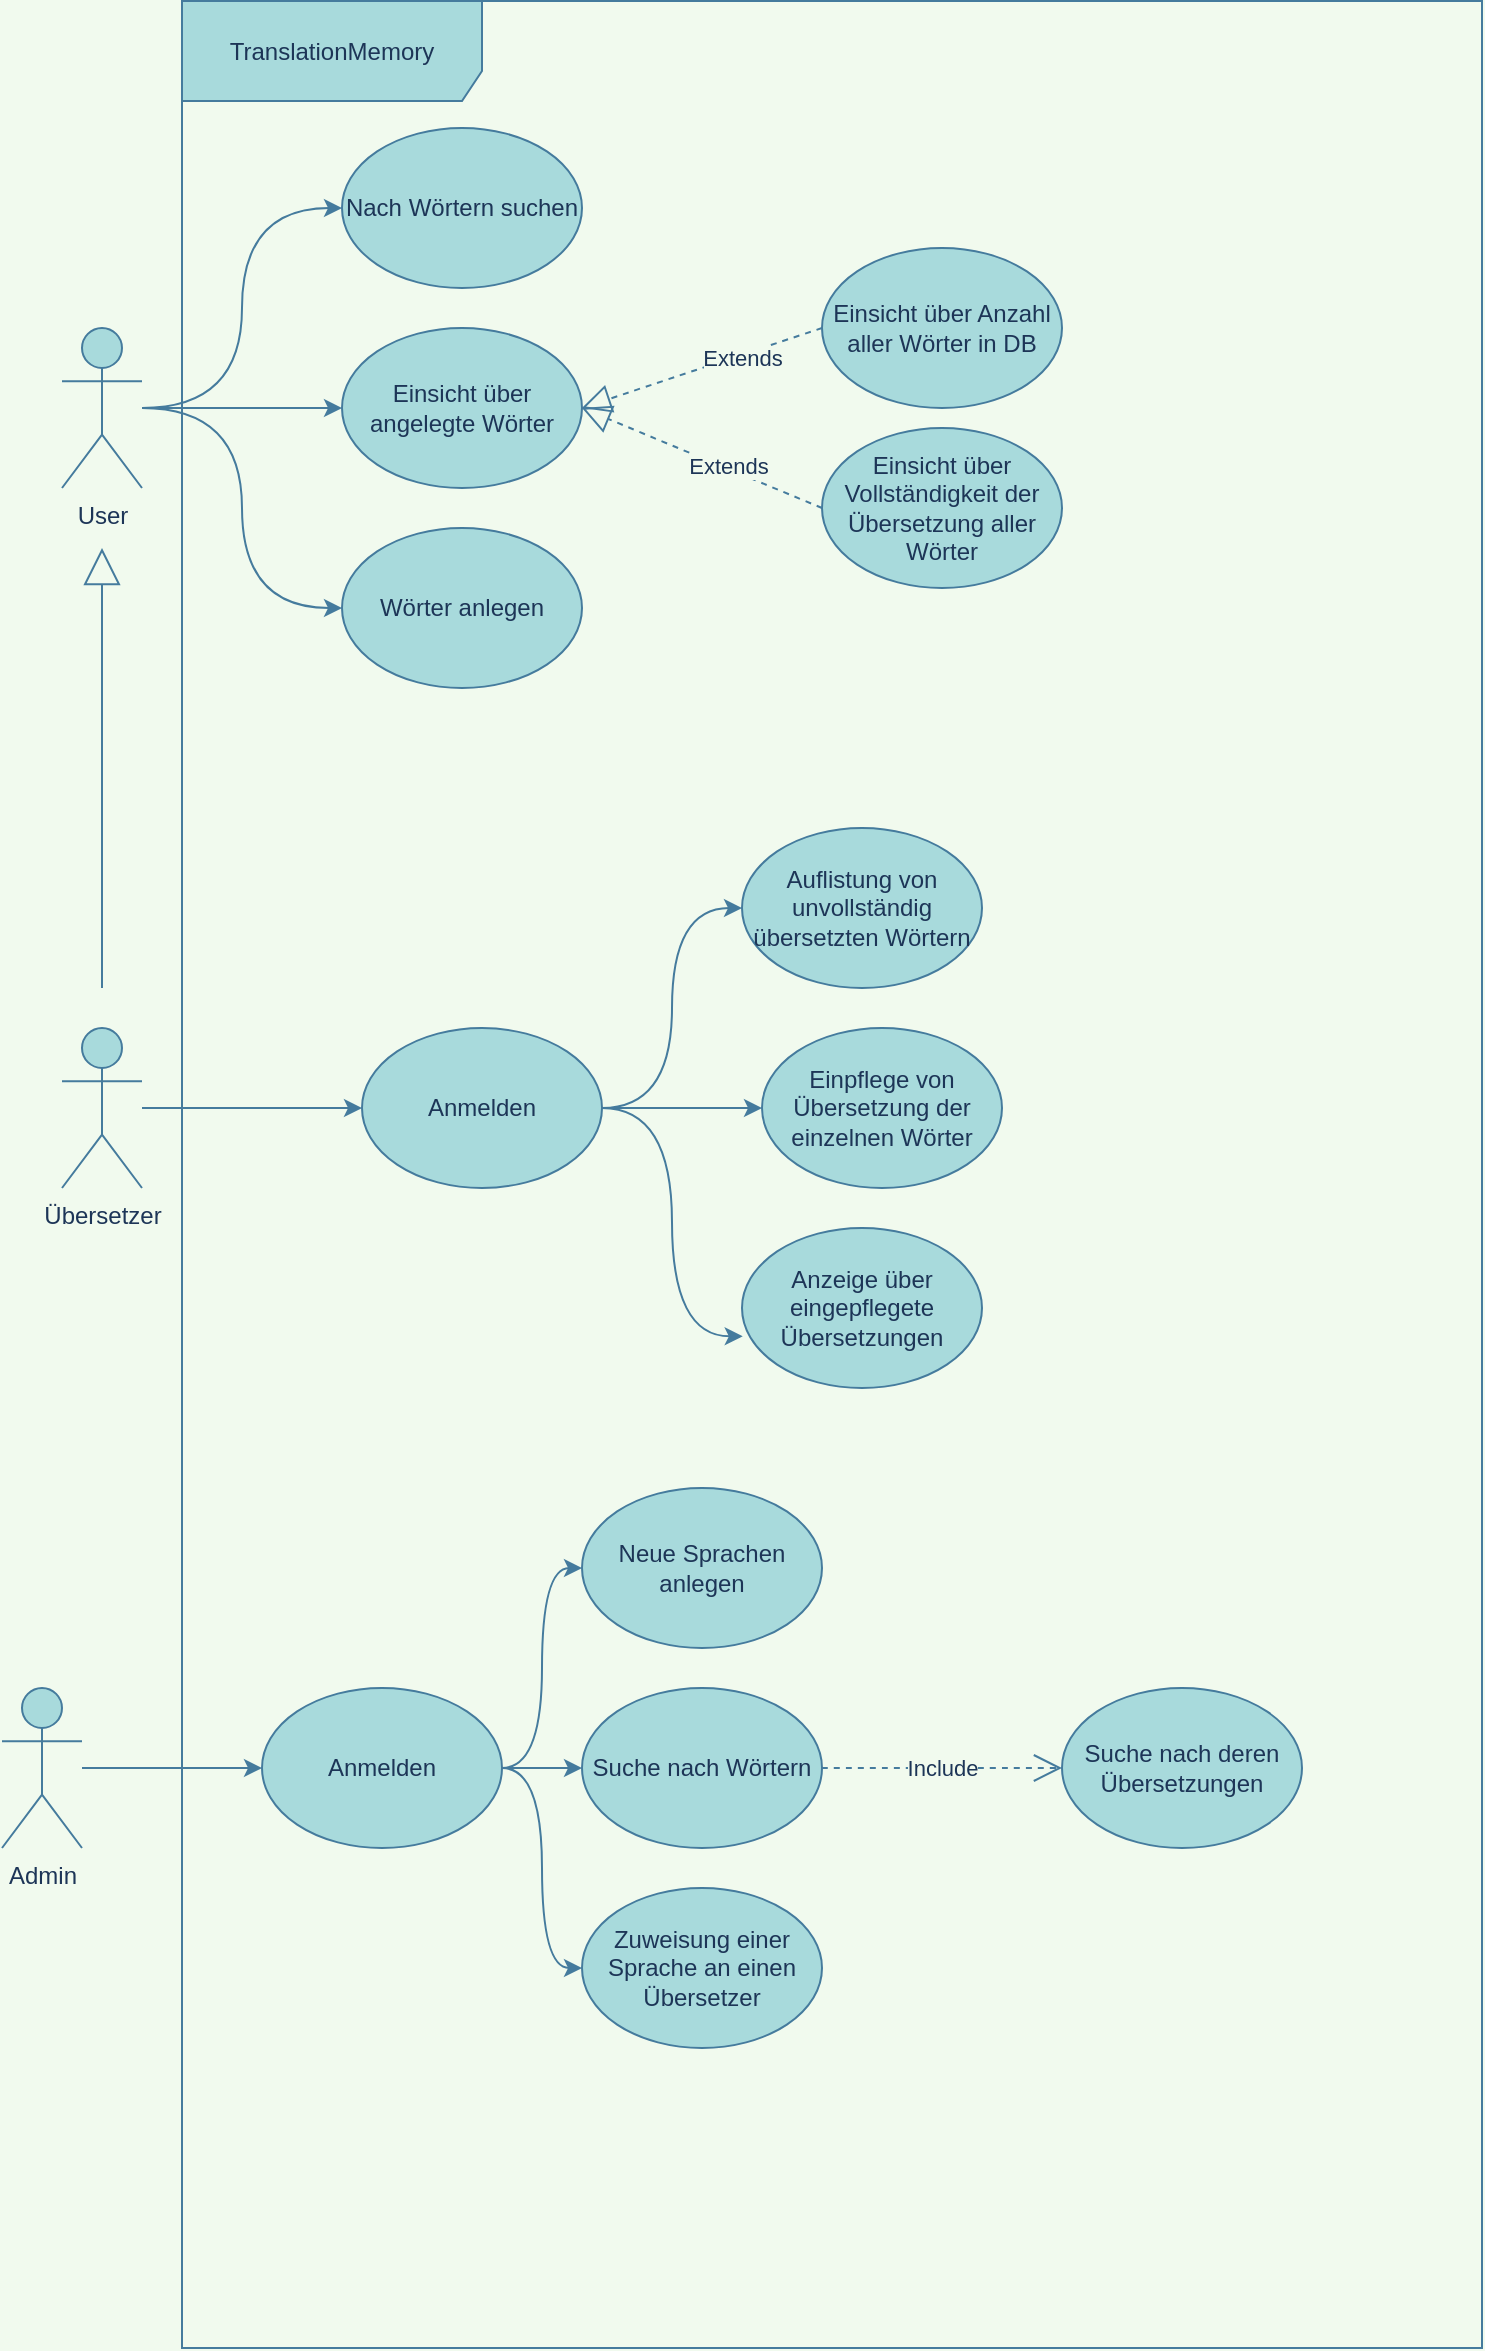 <mxfile version="14.2.4" type="embed" pages="3">
    <diagram id="yCAYo7vn6bNdRHoJTmrq" name="UseCases">
        <mxGraphModel dx="1313" dy="496" grid="1" gridSize="10" guides="1" tooltips="1" connect="1" arrows="1" fold="1" page="1" pageScale="1" pageWidth="1169" pageHeight="827" background="#F1FAEE" math="0" shadow="0">
            <root>
                <mxCell id="0"/>
                <mxCell id="1" parent="0"/>
                <mxCell id="sx9_2WNkkRCyzuz7CPDC-1" value="TranslationMemory" style="shape=umlFrame;whiteSpace=wrap;html=1;width=150;height=50;fillColor=#A8DADC;strokeColor=#457B9D;fontColor=#1D3557;" parent="1" vertex="1">
                    <mxGeometry x="320" y="56.5" width="650" height="1173.5" as="geometry"/>
                </mxCell>
                <mxCell id="sx9_2WNkkRCyzuz7CPDC-12" style="edgeStyle=orthogonalEdgeStyle;orthogonalLoop=1;jettySize=auto;html=1;entryX=0;entryY=0.5;entryDx=0;entryDy=0;curved=1;strokeColor=#457B9D;fontColor=#1D3557;labelBackgroundColor=#F1FAEE;" parent="1" source="sx9_2WNkkRCyzuz7CPDC-2" target="sx9_2WNkkRCyzuz7CPDC-4" edge="1">
                    <mxGeometry relative="1" as="geometry"/>
                </mxCell>
                <mxCell id="sx9_2WNkkRCyzuz7CPDC-13" style="edgeStyle=orthogonalEdgeStyle;orthogonalLoop=1;jettySize=auto;html=1;entryX=0;entryY=0.5;entryDx=0;entryDy=0;curved=1;strokeColor=#457B9D;fontColor=#1D3557;labelBackgroundColor=#F1FAEE;" parent="1" source="sx9_2WNkkRCyzuz7CPDC-2" target="sx9_2WNkkRCyzuz7CPDC-6" edge="1">
                    <mxGeometry relative="1" as="geometry"/>
                </mxCell>
                <mxCell id="sx9_2WNkkRCyzuz7CPDC-14" style="edgeStyle=orthogonalEdgeStyle;orthogonalLoop=1;jettySize=auto;html=1;entryX=0;entryY=0.5;entryDx=0;entryDy=0;curved=1;strokeColor=#457B9D;fontColor=#1D3557;labelBackgroundColor=#F1FAEE;" parent="1" source="sx9_2WNkkRCyzuz7CPDC-2" target="sx9_2WNkkRCyzuz7CPDC-5" edge="1">
                    <mxGeometry relative="1" as="geometry"/>
                </mxCell>
                <mxCell id="sx9_2WNkkRCyzuz7CPDC-2" value="User" style="shape=umlActor;verticalLabelPosition=bottom;verticalAlign=top;html=1;fillColor=#A8DADC;strokeColor=#457B9D;fontColor=#1D3557;" parent="1" vertex="1">
                    <mxGeometry x="260" y="220" width="40" height="80" as="geometry"/>
                </mxCell>
                <mxCell id="sx9_2WNkkRCyzuz7CPDC-4" value="Nach Wörtern suchen" style="ellipse;whiteSpace=wrap;html=1;fillColor=#A8DADC;strokeColor=#457B9D;fontColor=#1D3557;" parent="1" vertex="1">
                    <mxGeometry x="400" y="120" width="120" height="80" as="geometry"/>
                </mxCell>
                <mxCell id="sx9_2WNkkRCyzuz7CPDC-5" value="Wörter anlegen" style="ellipse;whiteSpace=wrap;html=1;fillColor=#A8DADC;strokeColor=#457B9D;fontColor=#1D3557;" parent="1" vertex="1">
                    <mxGeometry x="400" y="320" width="120" height="80" as="geometry"/>
                </mxCell>
                <mxCell id="sx9_2WNkkRCyzuz7CPDC-6" value="Einsicht über angelegte Wörter" style="ellipse;whiteSpace=wrap;html=1;fillColor=#A8DADC;strokeColor=#457B9D;fontColor=#1D3557;" parent="1" vertex="1">
                    <mxGeometry x="400" y="220" width="120" height="80" as="geometry"/>
                </mxCell>
                <mxCell id="sx9_2WNkkRCyzuz7CPDC-7" value="Einsicht über Anzahl aller Wörter in DB" style="ellipse;whiteSpace=wrap;html=1;fillColor=#A8DADC;strokeColor=#457B9D;fontColor=#1D3557;" parent="1" vertex="1">
                    <mxGeometry x="640" y="180" width="120" height="80" as="geometry"/>
                </mxCell>
                <mxCell id="sx9_2WNkkRCyzuz7CPDC-9" value="Einsicht über Vollständigkeit der Übersetzung aller Wörter" style="ellipse;whiteSpace=wrap;html=1;fillColor=#A8DADC;strokeColor=#457B9D;fontColor=#1D3557;" parent="1" vertex="1">
                    <mxGeometry x="640" y="270" width="120" height="80" as="geometry"/>
                </mxCell>
                <mxCell id="sx9_2WNkkRCyzuz7CPDC-31" style="edgeStyle=orthogonalEdgeStyle;orthogonalLoop=1;jettySize=auto;html=1;entryX=0;entryY=0.5;entryDx=0;entryDy=0;curved=1;strokeColor=#457B9D;fontColor=#1D3557;labelBackgroundColor=#F1FAEE;" parent="1" source="sx9_2WNkkRCyzuz7CPDC-20" target="sx9_2WNkkRCyzuz7CPDC-30" edge="1">
                    <mxGeometry relative="1" as="geometry"/>
                </mxCell>
                <mxCell id="sx9_2WNkkRCyzuz7CPDC-20" value="Übersetzer" style="shape=umlActor;verticalLabelPosition=bottom;verticalAlign=top;html=1;fillColor=#A8DADC;strokeColor=#457B9D;fontColor=#1D3557;" parent="1" vertex="1">
                    <mxGeometry x="260" y="570" width="40" height="80" as="geometry"/>
                </mxCell>
                <mxCell id="sx9_2WNkkRCyzuz7CPDC-22" value="Auflistung von unvollständig übersetzten Wörtern" style="ellipse;whiteSpace=wrap;html=1;fillColor=#A8DADC;strokeColor=#457B9D;fontColor=#1D3557;" parent="1" vertex="1">
                    <mxGeometry x="600" y="470" width="120" height="80" as="geometry"/>
                </mxCell>
                <mxCell id="sx9_2WNkkRCyzuz7CPDC-23" value="Einpflege von Übersetzung der einzelnen Wörter" style="ellipse;whiteSpace=wrap;html=1;fillColor=#A8DADC;strokeColor=#457B9D;fontColor=#1D3557;" parent="1" vertex="1">
                    <mxGeometry x="610" y="570" width="120" height="80" as="geometry"/>
                </mxCell>
                <mxCell id="sx9_2WNkkRCyzuz7CPDC-24" value="Anzeige über eingepflegete Übersetzungen" style="ellipse;whiteSpace=wrap;html=1;fillColor=#A8DADC;strokeColor=#457B9D;fontColor=#1D3557;" parent="1" vertex="1">
                    <mxGeometry x="600" y="670" width="120" height="80" as="geometry"/>
                </mxCell>
                <mxCell id="sx9_2WNkkRCyzuz7CPDC-25" value="" style="endArrow=block;dashed=1;endFill=0;endSize=12;html=1;entryX=1;entryY=0.5;entryDx=0;entryDy=0;exitX=0;exitY=0.5;exitDx=0;exitDy=0;curved=1;strokeColor=#457B9D;fontColor=#1D3557;labelBackgroundColor=#F1FAEE;" parent="1" source="sx9_2WNkkRCyzuz7CPDC-9" target="sx9_2WNkkRCyzuz7CPDC-6" edge="1">
                    <mxGeometry width="160" relative="1" as="geometry">
                        <mxPoint x="530" y="280" as="sourcePoint"/>
                        <mxPoint x="690" y="280" as="targetPoint"/>
                    </mxGeometry>
                </mxCell>
                <mxCell id="sx9_2WNkkRCyzuz7CPDC-28" value="Extends" style="edgeLabel;html=1;align=center;verticalAlign=middle;resizable=0;points=[];fontColor=#1D3557;labelBackgroundColor=#F1FAEE;" parent="sx9_2WNkkRCyzuz7CPDC-25" vertex="1" connectable="0">
                    <mxGeometry x="-0.2" y="-1" relative="1" as="geometry">
                        <mxPoint as="offset"/>
                    </mxGeometry>
                </mxCell>
                <mxCell id="sx9_2WNkkRCyzuz7CPDC-26" value="" style="endArrow=block;dashed=1;endFill=0;endSize=12;html=1;exitX=0;exitY=0.5;exitDx=0;exitDy=0;curved=1;strokeColor=#457B9D;fontColor=#1D3557;labelBackgroundColor=#F1FAEE;" parent="1" source="sx9_2WNkkRCyzuz7CPDC-7" edge="1">
                    <mxGeometry width="160" relative="1" as="geometry">
                        <mxPoint x="590" y="140" as="sourcePoint"/>
                        <mxPoint x="520" y="260" as="targetPoint"/>
                    </mxGeometry>
                </mxCell>
                <mxCell id="sx9_2WNkkRCyzuz7CPDC-27" value="Extends" style="edgeLabel;html=1;align=center;verticalAlign=middle;resizable=0;points=[];fontColor=#1D3557;labelBackgroundColor=#F1FAEE;" parent="sx9_2WNkkRCyzuz7CPDC-26" vertex="1" connectable="0">
                    <mxGeometry x="-0.326" y="1" relative="1" as="geometry">
                        <mxPoint as="offset"/>
                    </mxGeometry>
                </mxCell>
                <mxCell id="sx9_2WNkkRCyzuz7CPDC-36" style="edgeStyle=orthogonalEdgeStyle;orthogonalLoop=1;jettySize=auto;html=1;entryX=0;entryY=0.5;entryDx=0;entryDy=0;curved=1;strokeColor=#457B9D;fontColor=#1D3557;labelBackgroundColor=#F1FAEE;" parent="1" source="sx9_2WNkkRCyzuz7CPDC-30" target="sx9_2WNkkRCyzuz7CPDC-22" edge="1">
                    <mxGeometry relative="1" as="geometry"/>
                </mxCell>
                <mxCell id="sx9_2WNkkRCyzuz7CPDC-37" style="edgeStyle=orthogonalEdgeStyle;orthogonalLoop=1;jettySize=auto;html=1;entryX=0;entryY=0.5;entryDx=0;entryDy=0;curved=1;strokeColor=#457B9D;fontColor=#1D3557;labelBackgroundColor=#F1FAEE;" parent="1" source="sx9_2WNkkRCyzuz7CPDC-30" target="sx9_2WNkkRCyzuz7CPDC-23" edge="1">
                    <mxGeometry relative="1" as="geometry"/>
                </mxCell>
                <mxCell id="sx9_2WNkkRCyzuz7CPDC-38" style="edgeStyle=orthogonalEdgeStyle;orthogonalLoop=1;jettySize=auto;html=1;entryX=0.003;entryY=0.677;entryDx=0;entryDy=0;entryPerimeter=0;curved=1;strokeColor=#457B9D;fontColor=#1D3557;labelBackgroundColor=#F1FAEE;" parent="1" source="sx9_2WNkkRCyzuz7CPDC-30" target="sx9_2WNkkRCyzuz7CPDC-24" edge="1">
                    <mxGeometry relative="1" as="geometry"/>
                </mxCell>
                <mxCell id="sx9_2WNkkRCyzuz7CPDC-30" value="Anmelden" style="ellipse;whiteSpace=wrap;html=1;fillColor=#A8DADC;strokeColor=#457B9D;fontColor=#1D3557;" parent="1" vertex="1">
                    <mxGeometry x="410" y="570" width="120" height="80" as="geometry"/>
                </mxCell>
                <mxCell id="sx9_2WNkkRCyzuz7CPDC-50" style="edgeStyle=orthogonalEdgeStyle;orthogonalLoop=1;jettySize=auto;html=1;curved=1;strokeColor=#457B9D;fontColor=#1D3557;labelBackgroundColor=#F1FAEE;" parent="1" source="sx9_2WNkkRCyzuz7CPDC-39" target="sx9_2WNkkRCyzuz7CPDC-40" edge="1">
                    <mxGeometry relative="1" as="geometry"/>
                </mxCell>
                <mxCell id="sx9_2WNkkRCyzuz7CPDC-39" value="Admin" style="shape=umlActor;verticalLabelPosition=bottom;verticalAlign=top;html=1;outlineConnect=0;fillColor=#A8DADC;strokeColor=#457B9D;fontColor=#1D3557;" parent="1" vertex="1">
                    <mxGeometry x="230" y="900" width="40" height="80" as="geometry"/>
                </mxCell>
                <mxCell id="sx9_2WNkkRCyzuz7CPDC-51" style="edgeStyle=orthogonalEdgeStyle;orthogonalLoop=1;jettySize=auto;html=1;entryX=0;entryY=0.5;entryDx=0;entryDy=0;curved=1;strokeColor=#457B9D;fontColor=#1D3557;labelBackgroundColor=#F1FAEE;" parent="1" source="sx9_2WNkkRCyzuz7CPDC-40" target="sx9_2WNkkRCyzuz7CPDC-41" edge="1">
                    <mxGeometry relative="1" as="geometry"/>
                </mxCell>
                <mxCell id="sx9_2WNkkRCyzuz7CPDC-52" style="edgeStyle=orthogonalEdgeStyle;orthogonalLoop=1;jettySize=auto;html=1;entryX=0;entryY=0.5;entryDx=0;entryDy=0;curved=1;strokeColor=#457B9D;fontColor=#1D3557;labelBackgroundColor=#F1FAEE;" parent="1" source="sx9_2WNkkRCyzuz7CPDC-40" target="sx9_2WNkkRCyzuz7CPDC-42" edge="1">
                    <mxGeometry relative="1" as="geometry"/>
                </mxCell>
                <mxCell id="sx9_2WNkkRCyzuz7CPDC-53" style="edgeStyle=orthogonalEdgeStyle;orthogonalLoop=1;jettySize=auto;html=1;entryX=0;entryY=0.5;entryDx=0;entryDy=0;curved=1;strokeColor=#457B9D;fontColor=#1D3557;labelBackgroundColor=#F1FAEE;" parent="1" source="sx9_2WNkkRCyzuz7CPDC-40" target="sx9_2WNkkRCyzuz7CPDC-45" edge="1">
                    <mxGeometry relative="1" as="geometry"/>
                </mxCell>
                <mxCell id="sx9_2WNkkRCyzuz7CPDC-40" value="Anmelden" style="ellipse;whiteSpace=wrap;html=1;fillColor=#A8DADC;strokeColor=#457B9D;fontColor=#1D3557;" parent="1" vertex="1">
                    <mxGeometry x="360" y="900" width="120" height="80" as="geometry"/>
                </mxCell>
                <mxCell id="sx9_2WNkkRCyzuz7CPDC-41" value="Neue Sprachen anlegen" style="ellipse;whiteSpace=wrap;html=1;fillColor=#A8DADC;strokeColor=#457B9D;fontColor=#1D3557;" parent="1" vertex="1">
                    <mxGeometry x="520" y="800" width="120" height="80" as="geometry"/>
                </mxCell>
                <mxCell id="sx9_2WNkkRCyzuz7CPDC-42" value="Suche nach Wörtern" style="ellipse;whiteSpace=wrap;html=1;fillColor=#A8DADC;strokeColor=#457B9D;fontColor=#1D3557;" parent="1" vertex="1">
                    <mxGeometry x="520" y="900" width="120" height="80" as="geometry"/>
                </mxCell>
                <mxCell id="sx9_2WNkkRCyzuz7CPDC-43" value="Suche nach deren Übersetzungen" style="ellipse;whiteSpace=wrap;html=1;fillColor=#A8DADC;strokeColor=#457B9D;fontColor=#1D3557;" parent="1" vertex="1">
                    <mxGeometry x="760" y="900" width="120" height="80" as="geometry"/>
                </mxCell>
                <mxCell id="sx9_2WNkkRCyzuz7CPDC-45" value="Zuweisung einer Sprache an einen Übersetzer" style="ellipse;whiteSpace=wrap;html=1;fillColor=#A8DADC;strokeColor=#457B9D;fontColor=#1D3557;" parent="1" vertex="1">
                    <mxGeometry x="520" y="1000" width="120" height="80" as="geometry"/>
                </mxCell>
                <mxCell id="sx9_2WNkkRCyzuz7CPDC-47" value="Include" style="endArrow=open;endSize=12;dashed=1;html=1;exitX=1;exitY=0.5;exitDx=0;exitDy=0;entryX=0;entryY=0.5;entryDx=0;entryDy=0;curved=1;strokeColor=#457B9D;fontColor=#1D3557;labelBackgroundColor=#F1FAEE;" parent="1" source="sx9_2WNkkRCyzuz7CPDC-42" target="sx9_2WNkkRCyzuz7CPDC-43" edge="1">
                    <mxGeometry width="160" relative="1" as="geometry">
                        <mxPoint x="740" y="850" as="sourcePoint"/>
                        <mxPoint x="900" y="850" as="targetPoint"/>
                        <mxPoint as="offset"/>
                    </mxGeometry>
                </mxCell>
                <mxCell id="sx9_2WNkkRCyzuz7CPDC-54" value="" style="endArrow=block;endSize=16;endFill=0;html=1;curved=1;fontColor=#1D3557;strokeColor=#457B9D;labelBackgroundColor=#F1FAEE;" parent="1" edge="1">
                    <mxGeometry width="160" relative="1" as="geometry">
                        <mxPoint x="280" y="550" as="sourcePoint"/>
                        <mxPoint x="280" y="330" as="targetPoint"/>
                    </mxGeometry>
                </mxCell>
            </root>
        </mxGraphModel>
    </diagram>
    <diagram id="a24T7AwCA7poDOv9IXqC" name="Aktivitätsdiagramm">
        <mxGraphModel dx="1313" dy="496" grid="1" gridSize="10" guides="1" tooltips="1" connect="1" arrows="1" fold="1" page="1" pageScale="1" pageWidth="1169" pageHeight="827" background="#F1FAEE" math="0" shadow="0">
            <root>
                <mxCell id="0oyUR4dgS2eo9P9nxT2M-0"/>
                <mxCell id="0oyUR4dgS2eo9P9nxT2M-1" parent="0oyUR4dgS2eo9P9nxT2M-0"/>
                <mxCell id="XfUsRE-6fYatTmZuSXRA-2" value="&lt;span style=&quot;background-color: rgb(255 , 255 , 255)&quot;&gt;Auflistung von unvollständig übersetzten Wörtern&lt;/span&gt;" style="shape=umlFrame;whiteSpace=wrap;html=1;width=230;height=60;fillColor=#A8DADC;strokeWidth=1;strokeColor=#457B9D;fontColor=#1D3557;" parent="0oyUR4dgS2eo9P9nxT2M-1" vertex="1">
                    <mxGeometry x="330" y="150" width="660" height="810" as="geometry"/>
                </mxCell>
                <mxCell id="XfUsRE-6fYatTmZuSXRA-3" value="" style="ellipse;html=1;shape=startState;fillColor=#A8DADC;strokeColor=#457B9D;fontColor=#1D3557;" parent="0oyUR4dgS2eo9P9nxT2M-1" vertex="1">
                    <mxGeometry x="620" y="150" width="30" height="30" as="geometry"/>
                </mxCell>
                <mxCell id="XfUsRE-6fYatTmZuSXRA-4" value="" style="edgeStyle=orthogonalEdgeStyle;html=1;verticalAlign=bottom;endArrow=open;endSize=8;strokeColor=#457B9D;labelBackgroundColor=#F1FAEE;fontColor=#1D3557;" parent="0oyUR4dgS2eo9P9nxT2M-1" source="XfUsRE-6fYatTmZuSXRA-3" edge="1">
                    <mxGeometry relative="1" as="geometry">
                        <mxPoint x="635" y="240" as="targetPoint"/>
                    </mxGeometry>
                </mxCell>
                <mxCell id="XfUsRE-6fYatTmZuSXRA-7" style="edgeStyle=orthogonalEdgeStyle;rounded=0;orthogonalLoop=1;jettySize=auto;html=1;entryX=0.5;entryY=0;entryDx=0;entryDy=0;strokeColor=#457B9D;labelBackgroundColor=#F1FAEE;fontColor=#1D3557;" parent="0oyUR4dgS2eo9P9nxT2M-1" source="XfUsRE-6fYatTmZuSXRA-5" target="XfUsRE-6fYatTmZuSXRA-6" edge="1">
                    <mxGeometry relative="1" as="geometry"/>
                </mxCell>
                <mxCell id="XfUsRE-6fYatTmZuSXRA-5" value="Anmelden" style="ellipse;whiteSpace=wrap;html=1;strokeColor=#457B9D;strokeWidth=1;fillColor=#A8DADC;fontColor=#1D3557;" parent="0oyUR4dgS2eo9P9nxT2M-1" vertex="1">
                    <mxGeometry x="575" y="240" width="120" height="80" as="geometry"/>
                </mxCell>
                <mxCell id="XfUsRE-6fYatTmZuSXRA-9" style="edgeStyle=orthogonalEdgeStyle;rounded=0;orthogonalLoop=1;jettySize=auto;html=1;strokeColor=#457B9D;labelBackgroundColor=#F1FAEE;fontColor=#1D3557;" parent="0oyUR4dgS2eo9P9nxT2M-1" source="XfUsRE-6fYatTmZuSXRA-6" target="XfUsRE-6fYatTmZuSXRA-8" edge="1">
                    <mxGeometry relative="1" as="geometry"/>
                </mxCell>
                <mxCell id="XfUsRE-6fYatTmZuSXRA-6" value="Befehle für Liste eingeben" style="ellipse;whiteSpace=wrap;html=1;strokeColor=#457B9D;strokeWidth=1;fillColor=#A8DADC;fontColor=#1D3557;" parent="0oyUR4dgS2eo9P9nxT2M-1" vertex="1">
                    <mxGeometry x="575" y="390" width="120" height="80" as="geometry"/>
                </mxCell>
                <mxCell id="XfUsRE-6fYatTmZuSXRA-11" style="edgeStyle=orthogonalEdgeStyle;rounded=0;orthogonalLoop=1;jettySize=auto;html=1;entryX=0.5;entryY=0;entryDx=0;entryDy=0;strokeColor=#457B9D;labelBackgroundColor=#F1FAEE;fontColor=#1D3557;" parent="0oyUR4dgS2eo9P9nxT2M-1" source="XfUsRE-6fYatTmZuSXRA-8" target="XfUsRE-6fYatTmZuSXRA-10" edge="1">
                    <mxGeometry relative="1" as="geometry"/>
                </mxCell>
                <mxCell id="XfUsRE-6fYatTmZuSXRA-8" value="Liste durchschauen" style="ellipse;whiteSpace=wrap;html=1;strokeColor=#457B9D;strokeWidth=1;fillColor=#A8DADC;fontColor=#1D3557;" parent="0oyUR4dgS2eo9P9nxT2M-1" vertex="1">
                    <mxGeometry x="575" y="560" width="120" height="80" as="geometry"/>
                </mxCell>
                <mxCell id="XfUsRE-6fYatTmZuSXRA-13" style="edgeStyle=orthogonalEdgeStyle;rounded=0;orthogonalLoop=1;jettySize=auto;html=1;entryX=0.5;entryY=0;entryDx=0;entryDy=0;strokeColor=#457B9D;labelBackgroundColor=#F1FAEE;fontColor=#1D3557;" parent="0oyUR4dgS2eo9P9nxT2M-1" source="XfUsRE-6fYatTmZuSXRA-10" target="XfUsRE-6fYatTmZuSXRA-12" edge="1">
                    <mxGeometry relative="1" as="geometry"/>
                </mxCell>
                <mxCell id="XfUsRE-6fYatTmZuSXRA-10" value="Übersetzung anlegen" style="ellipse;whiteSpace=wrap;html=1;strokeColor=#457B9D;strokeWidth=1;fillColor=#A8DADC;fontColor=#1D3557;" parent="0oyUR4dgS2eo9P9nxT2M-1" vertex="1">
                    <mxGeometry x="575" y="730" width="120" height="80" as="geometry"/>
                </mxCell>
                <mxCell id="XfUsRE-6fYatTmZuSXRA-12" value="" style="ellipse;html=1;shape=endState;fillColor=#A8DADC;strokeColor=#457B9D;fontColor=#1D3557;" parent="0oyUR4dgS2eo9P9nxT2M-1" vertex="1">
                    <mxGeometry x="620" y="920" width="30" height="30" as="geometry"/>
                </mxCell>
            </root>
        </mxGraphModel>
    </diagram>
    <diagram id="ZH4X70LGSWkA0T2b_pML" name="Klassendiagramm">
        <mxGraphModel dx="1939" dy="409" grid="1" gridSize="10" guides="1" tooltips="1" connect="1" arrows="1" fold="1" page="1" pageScale="1" pageWidth="1169" pageHeight="827" background="#F1FAEE" math="0" shadow="0">
            <root>
                <mxCell id="p4V5GPbBJRA2JJwbldar-0"/>
                <mxCell id="p4V5GPbBJRA2JJwbldar-1" parent="p4V5GPbBJRA2JJwbldar-0"/>
                <mxCell id="aObCFGPZb0oXCqcdD9YA-85" value="" style="whiteSpace=wrap;html=1;aspect=fixed;labelBackgroundColor=none;strokeColor=#000000;fillColor=#FFFFFF;fontColor=#000000;" parent="p4V5GPbBJRA2JJwbldar-1" vertex="1">
                    <mxGeometry x="-730" y="827" width="903" height="903" as="geometry"/>
                </mxCell>
                <mxCell id="aObCFGPZb0oXCqcdD9YA-5" value="&lt;h1&gt;&lt;br&gt;&lt;/h1&gt;" style="whiteSpace=wrap;html=1;aspect=fixed;labelBackgroundColor=none;fontColor=#000000;fillColor=#FFFFFF;align=left;" parent="p4V5GPbBJRA2JJwbldar-1" vertex="1">
                    <mxGeometry x="720" y="260" width="586" height="586" as="geometry"/>
                </mxCell>
                <mxCell id="30-hRNssu3wEfOMGjvvE-0" value="Word" style="swimlane;fontStyle=1;align=center;verticalAlign=top;childLayout=stackLayout;horizontal=1;startSize=26;horizontalStack=0;resizeParent=1;resizeParentMax=0;resizeLast=0;collapsible=1;marginBottom=0;rounded=0;sketch=0;fontColor=#333333;fillColor=#FFFFFF;strokeColor=#0D0D0D;" parent="p4V5GPbBJRA2JJwbldar-1" vertex="1">
                    <mxGeometry x="90" y="230" width="450" height="216" as="geometry"/>
                </mxCell>
                <mxCell id="30-hRNssu3wEfOMGjvvE-1" value="- ID: string" style="text;strokeColor=none;fillColor=none;align=left;verticalAlign=top;spacingLeft=4;spacingRight=4;overflow=hidden;rotatable=0;points=[[0,0.5],[1,0.5]];portConstraint=eastwest;fontColor=#141414;" parent="30-hRNssu3wEfOMGjvvE-0" vertex="1">
                    <mxGeometry y="26" width="450" height="26" as="geometry"/>
                </mxCell>
                <mxCell id="30-hRNssu3wEfOMGjvvE-4" value="- _word: string" style="text;strokeColor=none;fillColor=none;align=left;verticalAlign=top;spacingLeft=4;spacingRight=4;overflow=hidden;rotatable=0;points=[[0,0.5],[1,0.5]];portConstraint=eastwest;fontColor=#141414;" parent="30-hRNssu3wEfOMGjvvE-0" vertex="1">
                    <mxGeometry y="52" width="450" height="26" as="geometry"/>
                </mxCell>
                <mxCell id="30-hRNssu3wEfOMGjvvE-2" value="" style="line;strokeWidth=1;fillColor=none;align=left;verticalAlign=middle;spacingTop=-1;spacingLeft=3;spacingRight=3;rotatable=0;labelPosition=right;points=[];portConstraint=eastwest;strokeColor=#0A0A0A;" parent="30-hRNssu3wEfOMGjvvE-0" vertex="1">
                    <mxGeometry y="78" width="450" height="8" as="geometry"/>
                </mxCell>
                <mxCell id="30-hRNssu3wEfOMGjvvE-3" value="+ AddTranslation(translation : AbtractTranslation): void" style="text;strokeColor=none;fillColor=none;align=left;verticalAlign=top;spacingLeft=4;spacingRight=4;overflow=hidden;rotatable=0;points=[[0,0.5],[1,0.5]];portConstraint=eastwest;fontColor=#030303;" parent="30-hRNssu3wEfOMGjvvE-0" vertex="1">
                    <mxGeometry y="86" width="450" height="26" as="geometry"/>
                </mxCell>
                <mxCell id="aObCFGPZb0oXCqcdD9YA-21" value="+ EditTranslation(translation : AbtractTranslation): void" style="text;strokeColor=none;fillColor=none;align=left;verticalAlign=top;spacingLeft=4;spacingRight=4;overflow=hidden;rotatable=0;points=[[0,0.5],[1,0.5]];portConstraint=eastwest;fontColor=#030303;" parent="30-hRNssu3wEfOMGjvvE-0" vertex="1">
                    <mxGeometry y="112" width="450" height="26" as="geometry"/>
                </mxCell>
                <mxCell id="aObCFGPZb0oXCqcdD9YA-22" value="+ GetWord(): string" style="text;strokeColor=none;fillColor=none;align=left;verticalAlign=top;spacingLeft=4;spacingRight=4;overflow=hidden;rotatable=0;points=[[0,0.5],[1,0.5]];portConstraint=eastwest;fontColor=#030303;" parent="30-hRNssu3wEfOMGjvvE-0" vertex="1">
                    <mxGeometry y="138" width="450" height="26" as="geometry"/>
                </mxCell>
                <mxCell id="aObCFGPZb0oXCqcdD9YA-23" value="+ GetTranslation(language : Language || translation : string): AbstractTranslation" style="text;strokeColor=none;fillColor=none;align=left;verticalAlign=top;spacingLeft=4;spacingRight=4;overflow=hidden;rotatable=0;points=[[0,0.5],[1,0.5]];portConstraint=eastwest;fontColor=#030303;" parent="30-hRNssu3wEfOMGjvvE-0" vertex="1">
                    <mxGeometry y="164" width="450" height="26" as="geometry"/>
                </mxCell>
                <mxCell id="aObCFGPZb0oXCqcdD9YA-51" value="+ GetTranslations(): List&lt;AbstractTranslation&gt;" style="text;strokeColor=none;fillColor=none;align=left;verticalAlign=top;spacingLeft=4;spacingRight=4;overflow=hidden;rotatable=0;points=[[0,0.5],[1,0.5]];portConstraint=eastwest;fontColor=#030303;" parent="30-hRNssu3wEfOMGjvvE-0" vertex="1">
                    <mxGeometry y="190" width="450" height="26" as="geometry"/>
                </mxCell>
                <mxCell id="30-hRNssu3wEfOMGjvvE-9" value="&lt;b&gt;AbstractTranslation&lt;/b&gt;&lt;br&gt;{abstract}" style="swimlane;fontStyle=0;align=center;verticalAlign=top;childLayout=stackLayout;horizontal=1;startSize=55;horizontalStack=0;resizeParent=1;resizeParentMax=0;resizeLast=0;collapsible=0;marginBottom=0;html=1;rounded=0;sketch=0;strokeColor=#000000;fillColor=#FFFFFF;fontColor=#030303;" parent="p4V5GPbBJRA2JJwbldar-1" vertex="1">
                    <mxGeometry x="900" y="310" width="250" height="183" as="geometry"/>
                </mxCell>
                <mxCell id="30-hRNssu3wEfOMGjvvE-17" value="&lt;font color=&quot;#000000&quot;&gt;#LANGUAGE: Language&lt;/font&gt;" style="text;html=1;strokeColor=none;fillColor=none;align=left;verticalAlign=middle;spacingLeft=4;spacingRight=4;overflow=hidden;rotatable=0;points=[[0,0.5],[1,0.5]];portConstraint=eastwest;" parent="30-hRNssu3wEfOMGjvvE-9" vertex="1">
                    <mxGeometry y="55" width="250" height="20" as="geometry"/>
                </mxCell>
                <mxCell id="30-hRNssu3wEfOMGjvvE-10" value="&lt;font color=&quot;#000000&quot;&gt;#Translation : string&lt;/font&gt;" style="text;html=1;strokeColor=none;fillColor=none;align=left;verticalAlign=middle;spacingLeft=4;spacingRight=4;overflow=hidden;rotatable=0;points=[[0,0.5],[1,0.5]];portConstraint=eastwest;" parent="30-hRNssu3wEfOMGjvvE-9" vertex="1">
                    <mxGeometry y="75" width="250" height="20" as="geometry"/>
                </mxCell>
                <mxCell id="aObCFGPZb0oXCqcdD9YA-137" value="&lt;font color=&quot;#000000&quot;&gt;#WORD_ID: string&lt;/font&gt;" style="text;html=1;strokeColor=none;fillColor=none;align=left;verticalAlign=middle;spacingLeft=4;spacingRight=4;overflow=hidden;rotatable=0;points=[[0,0.5],[1,0.5]];portConstraint=eastwest;" parent="30-hRNssu3wEfOMGjvvE-9" vertex="1">
                    <mxGeometry y="95" width="250" height="20" as="geometry"/>
                </mxCell>
                <mxCell id="aObCFGPZb0oXCqcdD9YA-148" value="&lt;font color=&quot;#000000&quot;&gt;#AUTHOR: string&lt;/font&gt;" style="text;html=1;strokeColor=none;fillColor=none;align=left;verticalAlign=middle;spacingLeft=4;spacingRight=4;overflow=hidden;rotatable=0;points=[[0,0.5],[1,0.5]];portConstraint=eastwest;" parent="30-hRNssu3wEfOMGjvvE-9" vertex="1">
                    <mxGeometry y="115" width="250" height="20" as="geometry"/>
                </mxCell>
                <mxCell id="30-hRNssu3wEfOMGjvvE-14" value="" style="line;strokeWidth=1;fillColor=none;align=left;verticalAlign=middle;spacingTop=-1;spacingLeft=3;spacingRight=3;rotatable=0;labelPosition=right;points=[];portConstraint=eastwest;strokeColor=#030303;" parent="30-hRNssu3wEfOMGjvvE-9" vertex="1">
                    <mxGeometry y="135" width="250" height="8" as="geometry"/>
                </mxCell>
                <mxCell id="30-hRNssu3wEfOMGjvvE-16" value="&lt;font color=&quot;#000000&quot;&gt;+ SetTranslation(translation : string) : void&lt;/font&gt;" style="text;html=1;strokeColor=none;fillColor=none;align=left;verticalAlign=middle;spacingLeft=4;spacingRight=4;overflow=hidden;rotatable=0;points=[[0,0.5],[1,0.5]];portConstraint=eastwest;" parent="30-hRNssu3wEfOMGjvvE-9" vertex="1">
                    <mxGeometry y="143" width="250" height="20" as="geometry"/>
                </mxCell>
                <mxCell id="c4e1PoSCQ-30nA-zjpjw-0" value="&lt;font color=&quot;#000000&quot;&gt;+ SetAuthor(author: string) : void&lt;/font&gt;" style="text;html=1;strokeColor=none;fillColor=none;align=left;verticalAlign=middle;spacingLeft=4;spacingRight=4;overflow=hidden;rotatable=0;points=[[0,0.5],[1,0.5]];portConstraint=eastwest;" vertex="1" parent="30-hRNssu3wEfOMGjvvE-9">
                    <mxGeometry y="163" width="250" height="20" as="geometry"/>
                </mxCell>
                <mxCell id="30-hRNssu3wEfOMGjvvE-24" value="DefaultTranslation" style="swimlane;fontStyle=1;align=center;verticalAlign=top;childLayout=stackLayout;horizontal=1;startSize=26;horizontalStack=0;resizeParent=1;resizeParentMax=0;resizeLast=0;collapsible=1;marginBottom=0;rounded=0;sketch=0;strokeColor=#0A0A0A;fillColor=#FFFFFF;fontColor=#030303;" parent="p4V5GPbBJRA2JJwbldar-1" vertex="1">
                    <mxGeometry x="780" y="570" width="230" height="184" as="geometry"/>
                </mxCell>
                <mxCell id="30-hRNssu3wEfOMGjvvE-25" value="- _language: Language" style="text;strokeColor=none;fillColor=none;align=left;verticalAlign=top;spacingLeft=4;spacingRight=4;overflow=hidden;rotatable=0;points=[[0,0.5],[1,0.5]];portConstraint=eastwest;fontColor=#0F0F0F;" parent="30-hRNssu3wEfOMGjvvE-24" vertex="1">
                    <mxGeometry y="26" width="230" height="26" as="geometry"/>
                </mxCell>
                <mxCell id="30-hRNssu3wEfOMGjvvE-28" value="- _translation: string" style="text;strokeColor=none;fillColor=none;align=left;verticalAlign=top;spacingLeft=4;spacingRight=4;overflow=hidden;rotatable=0;points=[[0,0.5],[1,0.5]];portConstraint=eastwest;fontColor=#0F0F0F;" parent="30-hRNssu3wEfOMGjvvE-24" vertex="1">
                    <mxGeometry y="52" width="230" height="26" as="geometry"/>
                </mxCell>
                <mxCell id="aObCFGPZb0oXCqcdD9YA-139" value="- wordID: string" style="text;strokeColor=none;fillColor=none;align=left;verticalAlign=top;spacingLeft=4;spacingRight=4;overflow=hidden;rotatable=0;points=[[0,0.5],[1,0.5]];portConstraint=eastwest;fontColor=#0F0F0F;" parent="30-hRNssu3wEfOMGjvvE-24" vertex="1">
                    <mxGeometry y="78" width="230" height="26" as="geometry"/>
                </mxCell>
                <mxCell id="aObCFGPZb0oXCqcdD9YA-149" value="- author: string" style="text;strokeColor=none;fillColor=none;align=left;verticalAlign=top;spacingLeft=4;spacingRight=4;overflow=hidden;rotatable=0;points=[[0,0.5],[1,0.5]];portConstraint=eastwest;fontColor=#0F0F0F;" parent="30-hRNssu3wEfOMGjvvE-24" vertex="1">
                    <mxGeometry y="104" width="230" height="26" as="geometry"/>
                </mxCell>
                <mxCell id="30-hRNssu3wEfOMGjvvE-26" value="" style="line;strokeWidth=1;fillColor=none;align=left;verticalAlign=middle;spacingTop=-1;spacingLeft=3;spacingRight=3;rotatable=0;labelPosition=right;points=[];portConstraint=eastwest;strokeColor=#000000;" parent="30-hRNssu3wEfOMGjvvE-24" vertex="1">
                    <mxGeometry y="130" width="230" height="8" as="geometry"/>
                </mxCell>
                <mxCell id="30-hRNssu3wEfOMGjvvE-27" value="+ SetTranslation(translation : string): void" style="text;strokeColor=none;fillColor=none;align=left;verticalAlign=top;spacingLeft=4;spacingRight=4;overflow=hidden;rotatable=0;points=[[0,0.5],[1,0.5]];portConstraint=eastwest;fontColor=#030303;" parent="30-hRNssu3wEfOMGjvvE-24" vertex="1">
                    <mxGeometry y="138" width="230" height="26" as="geometry"/>
                </mxCell>
                <mxCell id="c4e1PoSCQ-30nA-zjpjw-1" value="&lt;font color=&quot;#000000&quot;&gt;+ SetAuthor(author: string) : void&lt;/font&gt;" style="text;html=1;strokeColor=none;fillColor=none;align=left;verticalAlign=middle;spacingLeft=4;spacingRight=4;overflow=hidden;rotatable=0;points=[[0,0.5],[1,0.5]];portConstraint=eastwest;" vertex="1" parent="30-hRNssu3wEfOMGjvvE-24">
                    <mxGeometry y="164" width="230" height="20" as="geometry"/>
                </mxCell>
                <mxCell id="30-hRNssu3wEfOMGjvvE-31" value="Translation" style="swimlane;fontStyle=1;align=center;verticalAlign=top;childLayout=stackLayout;horizontal=1;startSize=26;horizontalStack=0;resizeParent=1;resizeParentMax=0;resizeLast=0;collapsible=1;marginBottom=0;rounded=0;sketch=0;strokeColor=#0A0A0A;fillColor=#FFFFFF;fontColor=#030303;" parent="p4V5GPbBJRA2JJwbldar-1" vertex="1">
                    <mxGeometry x="1040" y="570" width="230" height="184" as="geometry"/>
                </mxCell>
                <mxCell id="30-hRNssu3wEfOMGjvvE-32" value="- _language: Language" style="text;strokeColor=none;fillColor=none;align=left;verticalAlign=top;spacingLeft=4;spacingRight=4;overflow=hidden;rotatable=0;points=[[0,0.5],[1,0.5]];portConstraint=eastwest;fontColor=#0F0F0F;" parent="30-hRNssu3wEfOMGjvvE-31" vertex="1">
                    <mxGeometry y="26" width="230" height="26" as="geometry"/>
                </mxCell>
                <mxCell id="30-hRNssu3wEfOMGjvvE-33" value="- _translation: string" style="text;strokeColor=none;fillColor=none;align=left;verticalAlign=top;spacingLeft=4;spacingRight=4;overflow=hidden;rotatable=0;points=[[0,0.5],[1,0.5]];portConstraint=eastwest;fontColor=#0F0F0F;" parent="30-hRNssu3wEfOMGjvvE-31" vertex="1">
                    <mxGeometry y="52" width="230" height="26" as="geometry"/>
                </mxCell>
                <mxCell id="aObCFGPZb0oXCqcdD9YA-138" value="- wordID: string" style="text;strokeColor=none;fillColor=none;align=left;verticalAlign=top;spacingLeft=4;spacingRight=4;overflow=hidden;rotatable=0;points=[[0,0.5],[1,0.5]];portConstraint=eastwest;fontColor=#0F0F0F;" parent="30-hRNssu3wEfOMGjvvE-31" vertex="1">
                    <mxGeometry y="78" width="230" height="26" as="geometry"/>
                </mxCell>
                <mxCell id="aObCFGPZb0oXCqcdD9YA-150" value="- author: string" style="text;strokeColor=none;fillColor=none;align=left;verticalAlign=top;spacingLeft=4;spacingRight=4;overflow=hidden;rotatable=0;points=[[0,0.5],[1,0.5]];portConstraint=eastwest;fontColor=#0F0F0F;" parent="30-hRNssu3wEfOMGjvvE-31" vertex="1">
                    <mxGeometry y="104" width="230" height="26" as="geometry"/>
                </mxCell>
                <mxCell id="30-hRNssu3wEfOMGjvvE-34" value="" style="line;strokeWidth=1;fillColor=none;align=left;verticalAlign=middle;spacingTop=-1;spacingLeft=3;spacingRight=3;rotatable=0;labelPosition=right;points=[];portConstraint=eastwest;strokeColor=#000000;" parent="30-hRNssu3wEfOMGjvvE-31" vertex="1">
                    <mxGeometry y="130" width="230" height="8" as="geometry"/>
                </mxCell>
                <mxCell id="30-hRNssu3wEfOMGjvvE-35" value="+ SetTranslation(translation : string): void" style="text;strokeColor=none;fillColor=none;align=left;verticalAlign=top;spacingLeft=4;spacingRight=4;overflow=hidden;rotatable=0;points=[[0,0.5],[1,0.5]];portConstraint=eastwest;fontColor=#030303;" parent="30-hRNssu3wEfOMGjvvE-31" vertex="1">
                    <mxGeometry y="138" width="230" height="26" as="geometry"/>
                </mxCell>
                <mxCell id="c4e1PoSCQ-30nA-zjpjw-2" value="&lt;font color=&quot;#000000&quot;&gt;+ SetAuthor(author: string) : void&lt;/font&gt;" style="text;html=1;strokeColor=none;fillColor=none;align=left;verticalAlign=middle;spacingLeft=4;spacingRight=4;overflow=hidden;rotatable=0;points=[[0,0.5],[1,0.5]];portConstraint=eastwest;" vertex="1" parent="30-hRNssu3wEfOMGjvvE-31">
                    <mxGeometry y="164" width="230" height="20" as="geometry"/>
                </mxCell>
                <mxCell id="30-hRNssu3wEfOMGjvvE-38" value="&lt;font color=&quot;#fcfcfc&quot;&gt;&lt;br&gt;&lt;/font&gt;" style="endArrow=block;endSize=16;endFill=1;html=1;strokeColor=#36393d;fillColor=#f9f7ed;fontColor=#030303;entryX=0.464;entryY=1.07;entryDx=0;entryDy=0;entryPerimeter=0;exitX=0.48;exitY=-0.01;exitDx=0;exitDy=0;exitPerimeter=0;" parent="p4V5GPbBJRA2JJwbldar-1" source="30-hRNssu3wEfOMGjvvE-24" edge="1">
                    <mxGeometry width="160" relative="1" as="geometry">
                        <mxPoint x="585" y="480" as="sourcePoint"/>
                        <mxPoint x="1016" y="514.4" as="targetPoint"/>
                    </mxGeometry>
                </mxCell>
                <mxCell id="aObCFGPZb0oXCqcdD9YA-2" value="&lt;font color=&quot;#ffffff&quot;&gt;Implements&lt;/font&gt;" style="edgeLabel;html=1;align=center;verticalAlign=middle;resizable=0;points=[];fontColor=#000000;" parent="30-hRNssu3wEfOMGjvvE-38" vertex="1" connectable="0">
                    <mxGeometry x="-0.345" relative="1" as="geometry">
                        <mxPoint as="offset"/>
                    </mxGeometry>
                </mxCell>
                <mxCell id="aObCFGPZb0oXCqcdD9YA-3" value="&lt;font color=&quot;#fcfcfc&quot;&gt;&lt;br&gt;&lt;/font&gt;" style="endArrow=block;endSize=16;endFill=1;html=1;strokeColor=#36393d;fillColor=#f9f7ed;fontColor=#030303;entryX=0.462;entryY=1.079;entryDx=0;entryDy=0;entryPerimeter=0;exitX=0.565;exitY=0;exitDx=0;exitDy=0;exitPerimeter=0;" parent="p4V5GPbBJRA2JJwbldar-1" source="30-hRNssu3wEfOMGjvvE-31" edge="1">
                    <mxGeometry width="160" relative="1" as="geometry">
                        <mxPoint x="690.4" y="578.36" as="sourcePoint"/>
                        <mxPoint x="1015.5" y="514.58" as="targetPoint"/>
                    </mxGeometry>
                </mxCell>
                <mxCell id="aObCFGPZb0oXCqcdD9YA-4" value="&lt;font color=&quot;#ffffff&quot;&gt;Implements&lt;/font&gt;" style="edgeLabel;html=1;align=center;verticalAlign=middle;resizable=0;points=[];fontColor=#000000;" parent="aObCFGPZb0oXCqcdD9YA-3" vertex="1" connectable="0">
                    <mxGeometry x="-0.345" relative="1" as="geometry">
                        <mxPoint as="offset"/>
                    </mxGeometry>
                </mxCell>
                <mxCell id="aObCFGPZb0oXCqcdD9YA-12" value="TranslationFactory" style="swimlane;fontStyle=1;align=center;verticalAlign=top;childLayout=stackLayout;horizontal=1;startSize=26;horizontalStack=0;resizeParent=1;resizeParentMax=0;resizeLast=0;collapsible=1;marginBottom=0;rounded=0;sketch=0;strokeColor=#0A0A0A;fillColor=#FFFFFF;fontColor=#030303;" parent="p4V5GPbBJRA2JJwbldar-1" vertex="1">
                    <mxGeometry x="100" y="550" width="490" height="60" as="geometry"/>
                </mxCell>
                <mxCell id="aObCFGPZb0oXCqcdD9YA-15" value="" style="line;strokeWidth=1;fillColor=none;align=left;verticalAlign=middle;spacingTop=-1;spacingLeft=3;spacingRight=3;rotatable=0;labelPosition=right;points=[];portConstraint=eastwest;strokeColor=#000000;" parent="aObCFGPZb0oXCqcdD9YA-12" vertex="1">
                    <mxGeometry y="26" width="490" height="8" as="geometry"/>
                </mxCell>
                <mxCell id="aObCFGPZb0oXCqcdD9YA-16" value="+ GetTranslation(language : Language, translation: string, id: string): AbstractTranslation" style="text;strokeColor=none;fillColor=none;align=left;verticalAlign=top;spacingLeft=4;spacingRight=4;overflow=hidden;rotatable=0;points=[[0,0.5],[1,0.5]];portConstraint=eastwest;fontColor=#030303;" parent="aObCFGPZb0oXCqcdD9YA-12" vertex="1">
                    <mxGeometry y="34" width="490" height="26" as="geometry"/>
                </mxCell>
                <mxCell id="aObCFGPZb0oXCqcdD9YA-19" value="" style="endArrow=open;endFill=1;endSize=12;html=1;fontColor=#000000;strokeColor=#020203;exitX=0.998;exitY=0.25;exitDx=0;exitDy=0;exitPerimeter=0;" parent="p4V5GPbBJRA2JJwbldar-1" source="aObCFGPZb0oXCqcdD9YA-15" edge="1">
                    <mxGeometry width="160" relative="1" as="geometry">
                        <mxPoint x="520" y="650" as="sourcePoint"/>
                        <mxPoint x="717" y="578" as="targetPoint"/>
                    </mxGeometry>
                </mxCell>
                <mxCell id="aObCFGPZb0oXCqcdD9YA-20" value="&lt;font color=&quot;#ffffff&quot;&gt;creates&lt;/font&gt;" style="edgeLabel;html=1;align=center;verticalAlign=middle;resizable=0;points=[];fontColor=#000000;" parent="aObCFGPZb0oXCqcdD9YA-19" vertex="1" connectable="0">
                    <mxGeometry x="0.226" y="-2" relative="1" as="geometry">
                        <mxPoint as="offset"/>
                    </mxGeometry>
                </mxCell>
                <mxCell id="aObCFGPZb0oXCqcdD9YA-31" value="Language" style="swimlane;fontStyle=1;align=center;verticalAlign=top;childLayout=stackLayout;horizontal=1;startSize=26;horizontalStack=0;resizeParent=1;resizeParentMax=0;resizeLast=0;collapsible=1;marginBottom=0;rounded=0;sketch=0;strokeColor=#0A0A0A;fillColor=#FFFFFF;fontColor=#030303;" parent="p4V5GPbBJRA2JJwbldar-1" vertex="1">
                    <mxGeometry x="780" y="70" width="230" height="138" as="geometry"/>
                </mxCell>
                <mxCell id="aObCFGPZb0oXCqcdD9YA-32" value="- _name: string" style="text;strokeColor=none;fillColor=none;align=left;verticalAlign=top;spacingLeft=4;spacingRight=4;overflow=hidden;rotatable=0;points=[[0,0.5],[1,0.5]];portConstraint=eastwest;fontColor=#0F0F0F;" parent="aObCFGPZb0oXCqcdD9YA-31" vertex="1">
                    <mxGeometry y="26" width="230" height="26" as="geometry"/>
                </mxCell>
                <mxCell id="aObCFGPZb0oXCqcdD9YA-143" value="- ID: string" style="text;strokeColor=none;fillColor=none;align=left;verticalAlign=top;spacingLeft=4;spacingRight=4;overflow=hidden;rotatable=0;points=[[0,0.5],[1,0.5]];portConstraint=eastwest;fontColor=#0F0F0F;" parent="aObCFGPZb0oXCqcdD9YA-31" vertex="1">
                    <mxGeometry y="52" width="230" height="26" as="geometry"/>
                </mxCell>
                <mxCell id="aObCFGPZb0oXCqcdD9YA-34" value="" style="line;strokeWidth=1;fillColor=none;align=left;verticalAlign=middle;spacingTop=-1;spacingLeft=3;spacingRight=3;rotatable=0;labelPosition=right;points=[];portConstraint=eastwest;strokeColor=#000000;" parent="aObCFGPZb0oXCqcdD9YA-31" vertex="1">
                    <mxGeometry y="78" width="230" height="8" as="geometry"/>
                </mxCell>
                <mxCell id="aObCFGPZb0oXCqcdD9YA-35" value="+ EditName(name: string): void" style="text;strokeColor=none;fillColor=none;align=left;verticalAlign=top;spacingLeft=4;spacingRight=4;overflow=hidden;rotatable=0;points=[[0,0.5],[1,0.5]];portConstraint=eastwest;fontColor=#030303;" parent="aObCFGPZb0oXCqcdD9YA-31" vertex="1">
                    <mxGeometry y="86" width="230" height="26" as="geometry"/>
                </mxCell>
                <mxCell id="aObCFGPZb0oXCqcdD9YA-36" value="+ GetName(): string" style="text;strokeColor=none;fillColor=none;align=left;verticalAlign=top;spacingLeft=4;spacingRight=4;overflow=hidden;rotatable=0;points=[[0,0.5],[1,0.5]];portConstraint=eastwest;fontColor=#030303;" parent="aObCFGPZb0oXCqcdD9YA-31" vertex="1">
                    <mxGeometry y="112" width="230" height="26" as="geometry"/>
                </mxCell>
                <mxCell id="aObCFGPZb0oXCqcdD9YA-42" value="NullObjectPattern" style="text;html=1;strokeColor=none;fillColor=none;align=center;verticalAlign=middle;whiteSpace=wrap;rounded=0;labelBackgroundColor=none;fontColor=#000000;" parent="p4V5GPbBJRA2JJwbldar-1" vertex="1">
                    <mxGeometry x="750" y="260" width="40" height="20" as="geometry"/>
                </mxCell>
                <mxCell id="aObCFGPZb0oXCqcdD9YA-47" value="User" style="swimlane;fontStyle=1;align=center;verticalAlign=top;childLayout=stackLayout;horizontal=1;startSize=26;horizontalStack=0;resizeParent=1;resizeParentMax=0;resizeLast=0;collapsible=1;marginBottom=0;rounded=0;sketch=0;strokeColor=#0A0A0A;fillColor=#FFFFFF;fontColor=#030303;" parent="p4V5GPbBJRA2JJwbldar-1" vertex="1">
                    <mxGeometry x="-700" y="1120" width="250" height="86" as="geometry"/>
                </mxCell>
                <mxCell id="n-4zGJBn5DLtIiscbHLj-0" value="- _addedWords: List&lt;Word&gt;" style="text;strokeColor=none;fillColor=none;align=left;verticalAlign=top;spacingLeft=4;spacingRight=4;overflow=hidden;rotatable=0;points=[[0,0.5],[1,0.5]];portConstraint=eastwest;fontColor=#030303;" parent="aObCFGPZb0oXCqcdD9YA-47" vertex="1">
                    <mxGeometry y="26" width="250" height="26" as="geometry"/>
                </mxCell>
                <mxCell id="aObCFGPZb0oXCqcdD9YA-48" value="" style="line;strokeWidth=1;fillColor=none;align=left;verticalAlign=middle;spacingTop=-1;spacingLeft=3;spacingRight=3;rotatable=0;labelPosition=right;points=[];portConstraint=eastwest;strokeColor=#000000;" parent="aObCFGPZb0oXCqcdD9YA-47" vertex="1">
                    <mxGeometry y="52" width="250" height="8" as="geometry"/>
                </mxCell>
                <mxCell id="aObCFGPZb0oXCqcdD9YA-58" value="+ SaveWord(word: Word): void" style="text;strokeColor=none;fillColor=none;align=left;verticalAlign=top;spacingLeft=4;spacingRight=4;overflow=hidden;rotatable=0;points=[[0,0.5],[1,0.5]];portConstraint=eastwest;fontColor=#030303;" parent="aObCFGPZb0oXCqcdD9YA-47" vertex="1">
                    <mxGeometry y="60" width="250" height="26" as="geometry"/>
                </mxCell>
                <mxCell id="aObCFGPZb0oXCqcdD9YA-52" value="&amp;lt;&amp;lt;enumeration&amp;gt;&amp;gt;&lt;br&gt;&lt;b&gt;Gender&lt;/b&gt;" style="swimlane;fontStyle=0;align=center;verticalAlign=top;childLayout=stackLayout;horizontal=1;startSize=40;horizontalStack=0;resizeParent=1;resizeParentMax=0;resizeLast=0;collapsible=0;marginBottom=0;html=1;labelBackgroundColor=none;fillColor=#FFFFFF;fontColor=#000000;strokeColor=#000000;" parent="p4V5GPbBJRA2JJwbldar-1" vertex="1">
                    <mxGeometry x="520" y="827" width="140" height="130" as="geometry"/>
                </mxCell>
                <mxCell id="aObCFGPZb0oXCqcdD9YA-53" value="&lt;font color=&quot;#000000&quot;&gt;Male&lt;/font&gt;" style="text;html=1;strokeColor=none;fillColor=none;align=left;verticalAlign=middle;spacingLeft=4;spacingRight=4;overflow=hidden;rotatable=0;points=[[0,0.5],[1,0.5]];portConstraint=eastwest;" parent="aObCFGPZb0oXCqcdD9YA-52" vertex="1">
                    <mxGeometry y="40" width="140" height="30" as="geometry"/>
                </mxCell>
                <mxCell id="aObCFGPZb0oXCqcdD9YA-54" value="&lt;font color=&quot;#000000&quot;&gt;Female&lt;/font&gt;" style="text;html=1;strokeColor=none;fillColor=none;align=left;verticalAlign=middle;spacingLeft=4;spacingRight=4;overflow=hidden;rotatable=0;points=[[0,0.5],[1,0.5]];portConstraint=eastwest;" parent="aObCFGPZb0oXCqcdD9YA-52" vertex="1">
                    <mxGeometry y="70" width="140" height="30" as="geometry"/>
                </mxCell>
                <mxCell id="aObCFGPZb0oXCqcdD9YA-55" value="&lt;font color=&quot;#000000&quot;&gt;Divers&lt;/font&gt;" style="text;html=1;strokeColor=none;fillColor=none;align=left;verticalAlign=middle;spacingLeft=4;spacingRight=4;overflow=hidden;rotatable=0;points=[[0,0.5],[1,0.5]];portConstraint=eastwest;" parent="aObCFGPZb0oXCqcdD9YA-52" vertex="1">
                    <mxGeometry y="100" width="140" height="30" as="geometry"/>
                </mxCell>
                <mxCell id="aObCFGPZb0oXCqcdD9YA-59" value="System" style="swimlane;fontStyle=1;align=center;verticalAlign=top;childLayout=stackLayout;horizontal=1;startSize=26;horizontalStack=0;resizeParent=1;resizeParentMax=0;resizeLast=0;collapsible=1;marginBottom=0;rounded=0;sketch=0;strokeColor=#0A0A0A;fillColor=#FFFFFF;fontColor=#030303;" parent="p4V5GPbBJRA2JJwbldar-1" vertex="1">
                    <mxGeometry x="560" y="1110" width="330" height="242" as="geometry"/>
                </mxCell>
                <mxCell id="aObCFGPZb0oXCqcdD9YA-69" value="- _registeredUser: InterfaceUser" style="text;strokeColor=none;fillColor=none;align=left;verticalAlign=top;spacingLeft=4;spacingRight=4;overflow=hidden;rotatable=0;points=[[0,0.5],[1,0.5]];portConstraint=eastwest;fontColor=#030303;" parent="aObCFGPZb0oXCqcdD9YA-59" vertex="1">
                    <mxGeometry y="26" width="330" height="26" as="geometry"/>
                </mxCell>
                <mxCell id="aObCFGPZb0oXCqcdD9YA-156" value="- _userFactory: UserFactory" style="text;strokeColor=none;fillColor=none;align=left;verticalAlign=top;spacingLeft=4;spacingRight=4;overflow=hidden;rotatable=0;points=[[0,0.5],[1,0.5]];portConstraint=eastwest;fontColor=#030303;" parent="aObCFGPZb0oXCqcdD9YA-59" vertex="1">
                    <mxGeometry y="52" width="330" height="26" as="geometry"/>
                </mxCell>
                <mxCell id="aObCFGPZb0oXCqcdD9YA-108" value="- _translationFactory: TranslationFactory" style="text;strokeColor=none;fillColor=none;align=left;verticalAlign=top;spacingLeft=4;spacingRight=4;overflow=hidden;rotatable=0;points=[[0,0.5],[1,0.5]];portConstraint=eastwest;fontColor=#030303;" parent="aObCFGPZb0oXCqcdD9YA-59" vertex="1">
                    <mxGeometry y="78" width="330" height="26" as="geometry"/>
                </mxCell>
                <mxCell id="aObCFGPZb0oXCqcdD9YA-158" value="- _database: Database" style="text;strokeColor=none;fillColor=none;align=left;verticalAlign=top;spacingLeft=4;spacingRight=4;overflow=hidden;rotatable=0;points=[[0,0.5],[1,0.5]];portConstraint=eastwest;fontColor=#030303;" parent="aObCFGPZb0oXCqcdD9YA-59" vertex="1">
                    <mxGeometry y="104" width="330" height="26" as="geometry"/>
                </mxCell>
                <mxCell id="aObCFGPZb0oXCqcdD9YA-61" value="" style="line;strokeWidth=1;fillColor=none;align=left;verticalAlign=middle;spacingTop=-1;spacingLeft=3;spacingRight=3;rotatable=0;labelPosition=right;points=[];portConstraint=eastwest;strokeColor=#000000;" parent="aObCFGPZb0oXCqcdD9YA-59" vertex="1">
                    <mxGeometry y="130" width="330" height="8" as="geometry"/>
                </mxCell>
                <mxCell id="aObCFGPZb0oXCqcdD9YA-70" value="+ RegisterUser(username: string, password: int): void" style="text;strokeColor=none;fillColor=none;align=left;verticalAlign=top;spacingLeft=4;spacingRight=4;overflow=hidden;rotatable=0;points=[[0,0.5],[1,0.5]];portConstraint=eastwest;fontColor=#030303;" parent="aObCFGPZb0oXCqcdD9YA-59" vertex="1">
                    <mxGeometry y="138" width="330" height="26" as="geometry"/>
                </mxCell>
                <mxCell id="aObCFGPZb0oXCqcdD9YA-144" value="+ Login(): void" style="text;strokeColor=none;fillColor=none;align=left;verticalAlign=top;spacingLeft=4;spacingRight=4;overflow=hidden;rotatable=0;points=[[0,0.5],[1,0.5]];portConstraint=eastwest;fontColor=#030303;" parent="aObCFGPZb0oXCqcdD9YA-59" vertex="1">
                    <mxGeometry y="164" width="330" height="26" as="geometry"/>
                </mxCell>
                <mxCell id="aObCFGPZb0oXCqcdD9YA-103" value="+ HandleInput(): void" style="text;strokeColor=none;fillColor=none;align=left;verticalAlign=top;spacingLeft=4;spacingRight=4;overflow=hidden;rotatable=0;points=[[0,0.5],[1,0.5]];portConstraint=eastwest;fontColor=#030303;" parent="aObCFGPZb0oXCqcdD9YA-59" vertex="1">
                    <mxGeometry y="190" width="330" height="26" as="geometry"/>
                </mxCell>
                <mxCell id="aObCFGPZb0oXCqcdD9YA-154" value="+ ShowUncompleteTranslatetWords(): void" style="text;strokeColor=none;fillColor=none;align=left;verticalAlign=top;spacingLeft=4;spacingRight=4;overflow=hidden;rotatable=0;points=[[0,0.5],[1,0.5]];portConstraint=eastwest;fontColor=#030303;" parent="aObCFGPZb0oXCqcdD9YA-59" vertex="1">
                    <mxGeometry y="216" width="330" height="26" as="geometry"/>
                </mxCell>
                <mxCell id="aObCFGPZb0oXCqcdD9YA-64" value="Translator" style="swimlane;fontStyle=1;align=center;verticalAlign=top;childLayout=stackLayout;horizontal=1;startSize=26;horizontalStack=0;resizeParent=1;resizeParentMax=0;resizeLast=0;collapsible=1;marginBottom=0;rounded=0;sketch=0;strokeColor=#0A0A0A;fillColor=#FFFFFF;fontColor=#030303;" parent="p4V5GPbBJRA2JJwbldar-1" vertex="1">
                    <mxGeometry x="-695" y="1310" width="325" height="294" as="geometry"/>
                </mxCell>
                <mxCell id="aObCFGPZb0oXCqcdD9YA-77" value="- _userName: string" style="text;strokeColor=none;fillColor=none;align=left;verticalAlign=top;spacingLeft=4;spacingRight=4;overflow=hidden;rotatable=0;points=[[0,0.5],[1,0.5]];portConstraint=eastwest;fontColor=#030303;" parent="aObCFGPZb0oXCqcdD9YA-64" vertex="1">
                    <mxGeometry y="26" width="325" height="26" as="geometry"/>
                </mxCell>
                <mxCell id="aObCFGPZb0oXCqcdD9YA-79" value="- _password: int" style="text;strokeColor=none;fillColor=none;align=left;verticalAlign=top;spacingLeft=4;spacingRight=4;overflow=hidden;rotatable=0;points=[[0,0.5],[1,0.5]];portConstraint=eastwest;fontColor=#030303;" parent="aObCFGPZb0oXCqcdD9YA-64" vertex="1">
                    <mxGeometry y="52" width="325" height="26" as="geometry"/>
                </mxCell>
                <mxCell id="aObCFGPZb0oXCqcdD9YA-135" value="- _language: Language" style="text;strokeColor=none;fillColor=none;align=left;verticalAlign=top;spacingLeft=4;spacingRight=4;overflow=hidden;rotatable=0;points=[[0,0.5],[1,0.5]];portConstraint=eastwest;fontColor=#030303;" parent="aObCFGPZb0oXCqcdD9YA-64" vertex="1">
                    <mxGeometry y="78" width="325" height="26" as="geometry"/>
                </mxCell>
                <mxCell id="n-4zGJBn5DLtIiscbHLj-1" value="- _addedTranslations: List&lt;Translation&gt;" style="text;strokeColor=none;fillColor=none;align=left;verticalAlign=top;spacingLeft=4;spacingRight=4;overflow=hidden;rotatable=0;points=[[0,0.5],[1,0.5]];portConstraint=eastwest;fontColor=#030303;" parent="aObCFGPZb0oXCqcdD9YA-64" vertex="1">
                    <mxGeometry y="104" width="325" height="26" as="geometry"/>
                </mxCell>
                <mxCell id="aObCFGPZb0oXCqcdD9YA-66" value="" style="line;strokeWidth=1;fillColor=none;align=left;verticalAlign=middle;spacingTop=-1;spacingLeft=3;spacingRight=3;rotatable=0;labelPosition=right;points=[];portConstraint=eastwest;strokeColor=#000000;" parent="aObCFGPZb0oXCqcdD9YA-64" vertex="1">
                    <mxGeometry y="130" width="325" height="8" as="geometry"/>
                </mxCell>
                <mxCell id="aObCFGPZb0oXCqcdD9YA-136" value="+ SetLanguage(language: Language): void" style="text;strokeColor=none;fillColor=none;align=left;verticalAlign=top;spacingLeft=4;spacingRight=4;overflow=hidden;rotatable=0;points=[[0,0.5],[1,0.5]];portConstraint=eastwest;fontColor=#030303;" parent="aObCFGPZb0oXCqcdD9YA-64" vertex="1">
                    <mxGeometry y="138" width="325" height="26" as="geometry"/>
                </mxCell>
                <mxCell id="aObCFGPZb0oXCqcdD9YA-145" value="+ SetTranslation(word: Word): void" style="text;strokeColor=none;fillColor=none;align=left;verticalAlign=top;spacingLeft=4;spacingRight=4;overflow=hidden;rotatable=0;points=[[0,0.5],[1,0.5]];portConstraint=eastwest;fontColor=#030303;" parent="aObCFGPZb0oXCqcdD9YA-64" vertex="1">
                    <mxGeometry y="164" width="325" height="26" as="geometry"/>
                </mxCell>
                <mxCell id="aObCFGPZb0oXCqcdD9YA-146" value="+ SaveTranslations(translation: Word): AbstractTranslation" style="text;strokeColor=none;fillColor=none;align=left;verticalAlign=top;spacingLeft=4;spacingRight=4;overflow=hidden;rotatable=0;points=[[0,0.5],[1,0.5]];portConstraint=eastwest;fontColor=#030303;" parent="aObCFGPZb0oXCqcdD9YA-64" vertex="1">
                    <mxGeometry y="190" width="325" height="26" as="geometry"/>
                </mxCell>
                <mxCell id="aObCFGPZb0oXCqcdD9YA-147" value="+ GetCreatedTranslations(): AbstractTranslation" style="text;strokeColor=none;fillColor=none;align=left;verticalAlign=top;spacingLeft=4;spacingRight=4;overflow=hidden;rotatable=0;points=[[0,0.5],[1,0.5]];portConstraint=eastwest;fontColor=#030303;" parent="aObCFGPZb0oXCqcdD9YA-64" vertex="1">
                    <mxGeometry y="216" width="325" height="26" as="geometry"/>
                </mxCell>
                <mxCell id="aObCFGPZb0oXCqcdD9YA-155" value="+ ShowUncompleteTranslatetWords(): Word" style="text;strokeColor=none;fillColor=none;align=left;verticalAlign=top;spacingLeft=4;spacingRight=4;overflow=hidden;rotatable=0;points=[[0,0.5],[1,0.5]];portConstraint=eastwest;fontColor=#030303;" parent="aObCFGPZb0oXCqcdD9YA-64" vertex="1">
                    <mxGeometry y="242" width="325" height="26" as="geometry"/>
                </mxCell>
                <mxCell id="aObCFGPZb0oXCqcdD9YA-157" value="+ UpdateTranslation(translation: AbstractTranslation): Word" style="text;strokeColor=none;fillColor=none;align=left;verticalAlign=top;spacingLeft=4;spacingRight=4;overflow=hidden;rotatable=0;points=[[0,0.5],[1,0.5]];portConstraint=eastwest;fontColor=#030303;" parent="aObCFGPZb0oXCqcdD9YA-64" vertex="1">
                    <mxGeometry y="268" width="325" height="26" as="geometry"/>
                </mxCell>
                <mxCell id="aObCFGPZb0oXCqcdD9YA-72" value="Admin" style="swimlane;fontStyle=1;align=center;verticalAlign=top;childLayout=stackLayout;horizontal=1;startSize=26;horizontalStack=0;resizeParent=1;resizeParentMax=0;resizeLast=0;collapsible=1;marginBottom=0;rounded=0;sketch=0;strokeColor=#0A0A0A;fillColor=#FFFFFF;fontColor=#030303;" parent="p4V5GPbBJRA2JJwbldar-1" vertex="1">
                    <mxGeometry x="-290" y="1120" width="400" height="86" as="geometry"/>
                </mxCell>
                <mxCell id="aObCFGPZb0oXCqcdD9YA-81" value="- _userName: string" style="text;strokeColor=none;fillColor=none;align=left;verticalAlign=top;spacingLeft=4;spacingRight=4;overflow=hidden;rotatable=0;points=[[0,0.5],[1,0.5]];portConstraint=eastwest;fontColor=#030303;" parent="aObCFGPZb0oXCqcdD9YA-72" vertex="1">
                    <mxGeometry y="26" width="400" height="26" as="geometry"/>
                </mxCell>
                <mxCell id="aObCFGPZb0oXCqcdD9YA-82" value="- _password: int" style="text;strokeColor=none;fillColor=none;align=left;verticalAlign=top;spacingLeft=4;spacingRight=4;overflow=hidden;rotatable=0;points=[[0,0.5],[1,0.5]];portConstraint=eastwest;fontColor=#030303;" parent="aObCFGPZb0oXCqcdD9YA-72" vertex="1">
                    <mxGeometry y="52" width="400" height="26" as="geometry"/>
                </mxCell>
                <mxCell id="aObCFGPZb0oXCqcdD9YA-74" value="" style="line;strokeWidth=1;fillColor=none;align=left;verticalAlign=middle;spacingTop=-1;spacingLeft=3;spacingRight=3;rotatable=0;labelPosition=right;points=[];portConstraint=eastwest;strokeColor=#000000;" parent="aObCFGPZb0oXCqcdD9YA-72" vertex="1">
                    <mxGeometry y="78" width="400" height="8" as="geometry"/>
                </mxCell>
                <mxCell id="aObCFGPZb0oXCqcdD9YA-83" value="&lt;p style=&quot;margin: 0px ; margin-top: 4px ; text-align: center&quot;&gt;&lt;font color=&quot;#000000&quot;&gt;&lt;i&gt;&amp;lt;&amp;lt;Interface&amp;gt;&amp;gt;&lt;/i&gt;&lt;br&gt;&lt;b&gt;InterfaceUser&lt;/b&gt;&lt;/font&gt;&lt;/p&gt;&lt;hr size=&quot;1&quot;&gt;&lt;p style=&quot;margin: 0px ; margin-left: 4px&quot;&gt;&lt;font color=&quot;#000000&quot;&gt;# Gender: Gender&lt;br&gt;# Role: Role&lt;/font&gt;&lt;/p&gt;&lt;hr size=&quot;1&quot;&gt;&lt;p style=&quot;margin: 0px ; margin-left: 4px&quot;&gt;&lt;font color=&quot;#000000&quot;&gt;+ ChangeGender(gender: Gender): void&lt;br&gt;&lt;/font&gt;&lt;/p&gt;" style="verticalAlign=top;align=left;overflow=fill;fontSize=12;fontFamily=Helvetica;html=1;labelBackgroundColor=none;strokeColor=#000000;fillColor=#FFFFFF;" parent="p4V5GPbBJRA2JJwbldar-1" vertex="1">
                    <mxGeometry x="-490" y="876" width="240" height="164" as="geometry"/>
                </mxCell>
                <mxCell id="aObCFGPZb0oXCqcdD9YA-86" value="UserFactory" style="text;html=1;strokeColor=none;fillColor=none;align=center;verticalAlign=middle;whiteSpace=wrap;rounded=0;labelBackgroundColor=none;fontColor=#000000;" parent="p4V5GPbBJRA2JJwbldar-1" vertex="1">
                    <mxGeometry x="-700" y="840" width="40" height="20" as="geometry"/>
                </mxCell>
                <mxCell id="aObCFGPZb0oXCqcdD9YA-88" value="" style="endArrow=open;endFill=1;endSize=12;html=1;strokeColor=#020203;fontColor=#000000;entryX=0.5;entryY=1;entryDx=0;entryDy=0;exitX=0.5;exitY=0;exitDx=0;exitDy=0;" parent="p4V5GPbBJRA2JJwbldar-1" source="aObCFGPZb0oXCqcdD9YA-47" target="aObCFGPZb0oXCqcdD9YA-83" edge="1">
                    <mxGeometry width="160" relative="1" as="geometry">
                        <mxPoint x="-620" y="1070" as="sourcePoint"/>
                        <mxPoint x="-460" y="1070" as="targetPoint"/>
                    </mxGeometry>
                </mxCell>
                <mxCell id="aObCFGPZb0oXCqcdD9YA-89" value="Implements" style="edgeLabel;html=1;align=center;verticalAlign=middle;resizable=0;points=[];fontColor=#FFFFFF;" parent="aObCFGPZb0oXCqcdD9YA-88" vertex="1" connectable="0">
                    <mxGeometry x="0.152" y="-1" relative="1" as="geometry">
                        <mxPoint as="offset"/>
                    </mxGeometry>
                </mxCell>
                <mxCell id="aObCFGPZb0oXCqcdD9YA-92" value="" style="endArrow=open;endFill=1;endSize=12;html=1;strokeColor=#020203;fontColor=#000000;exitX=0.5;exitY=0;exitDx=0;exitDy=0;entryX=0.5;entryY=1;entryDx=0;entryDy=0;" parent="p4V5GPbBJRA2JJwbldar-1" source="aObCFGPZb0oXCqcdD9YA-72" target="aObCFGPZb0oXCqcdD9YA-83" edge="1">
                    <mxGeometry width="160" relative="1" as="geometry">
                        <mxPoint x="-359.538" y="1280.0" as="sourcePoint"/>
                        <mxPoint x="-358" y="1050" as="targetPoint"/>
                    </mxGeometry>
                </mxCell>
                <mxCell id="aObCFGPZb0oXCqcdD9YA-93" value="Implements" style="edgeLabel;html=1;align=center;verticalAlign=middle;resizable=0;points=[];fontColor=#FFFFFF;" parent="aObCFGPZb0oXCqcdD9YA-92" vertex="1" connectable="0">
                    <mxGeometry x="0.152" y="-1" relative="1" as="geometry">
                        <mxPoint as="offset"/>
                    </mxGeometry>
                </mxCell>
                <mxCell id="aObCFGPZb0oXCqcdD9YA-94" value="&amp;lt;&amp;lt;enumeration&amp;gt;&amp;gt;&lt;br&gt;&lt;b&gt;Role&lt;/b&gt;" style="swimlane;fontStyle=0;align=center;verticalAlign=top;childLayout=stackLayout;horizontal=1;startSize=40;horizontalStack=0;resizeParent=1;resizeParentMax=0;resizeLast=0;collapsible=0;marginBottom=0;html=1;labelBackgroundColor=none;fillColor=#FFFFFF;fontColor=#000000;strokeColor=#000000;" parent="p4V5GPbBJRA2JJwbldar-1" vertex="1">
                    <mxGeometry x="360" y="827" width="140" height="130" as="geometry"/>
                </mxCell>
                <mxCell id="aObCFGPZb0oXCqcdD9YA-95" value="&lt;font color=&quot;#000000&quot;&gt;User&lt;/font&gt;" style="text;html=1;strokeColor=none;fillColor=none;align=left;verticalAlign=middle;spacingLeft=4;spacingRight=4;overflow=hidden;rotatable=0;points=[[0,0.5],[1,0.5]];portConstraint=eastwest;" parent="aObCFGPZb0oXCqcdD9YA-94" vertex="1">
                    <mxGeometry y="40" width="140" height="30" as="geometry"/>
                </mxCell>
                <mxCell id="aObCFGPZb0oXCqcdD9YA-96" value="&lt;font color=&quot;#000000&quot;&gt;Translator&lt;/font&gt;" style="text;html=1;strokeColor=none;fillColor=none;align=left;verticalAlign=middle;spacingLeft=4;spacingRight=4;overflow=hidden;rotatable=0;points=[[0,0.5],[1,0.5]];portConstraint=eastwest;" parent="aObCFGPZb0oXCqcdD9YA-94" vertex="1">
                    <mxGeometry y="70" width="140" height="30" as="geometry"/>
                </mxCell>
                <mxCell id="aObCFGPZb0oXCqcdD9YA-97" value="&lt;font color=&quot;#000000&quot;&gt;Admin&lt;/font&gt;" style="text;html=1;strokeColor=none;fillColor=none;align=left;verticalAlign=middle;spacingLeft=4;spacingRight=4;overflow=hidden;rotatable=0;points=[[0,0.5],[1,0.5]];portConstraint=eastwest;" parent="aObCFGPZb0oXCqcdD9YA-94" vertex="1">
                    <mxGeometry y="100" width="140" height="30" as="geometry"/>
                </mxCell>
                <mxCell id="aObCFGPZb0oXCqcdD9YA-98" value="UserFactory" style="swimlane;fontStyle=1;align=center;verticalAlign=top;childLayout=stackLayout;horizontal=1;startSize=26;horizontalStack=0;resizeParent=1;resizeParentMax=0;resizeLast=0;collapsible=1;marginBottom=0;rounded=0;sketch=0;strokeColor=#0A0A0A;fillColor=#FFFFFF;fontColor=#030303;" parent="p4V5GPbBJRA2JJwbldar-1" vertex="1">
                    <mxGeometry x="240" y="1120" width="310" height="60" as="geometry"/>
                </mxCell>
                <mxCell id="aObCFGPZb0oXCqcdD9YA-101" value="" style="line;strokeWidth=1;fillColor=none;align=left;verticalAlign=middle;spacingTop=-1;spacingLeft=3;spacingRight=3;rotatable=0;labelPosition=right;points=[];portConstraint=eastwest;strokeColor=#000000;" parent="aObCFGPZb0oXCqcdD9YA-98" vertex="1">
                    <mxGeometry y="26" width="310" height="8" as="geometry"/>
                </mxCell>
                <mxCell id="aObCFGPZb0oXCqcdD9YA-102" value="+ GetUser(role: Role, username : string): InterfaceUser" style="text;strokeColor=none;fillColor=none;align=left;verticalAlign=top;spacingLeft=4;spacingRight=4;overflow=hidden;rotatable=0;points=[[0,0.5],[1,0.5]];portConstraint=eastwest;fontColor=#030303;" parent="aObCFGPZb0oXCqcdD9YA-98" vertex="1">
                    <mxGeometry y="34" width="310" height="26" as="geometry"/>
                </mxCell>
                <mxCell id="aObCFGPZb0oXCqcdD9YA-105" value="" style="endArrow=block;endSize=16;endFill=0;html=1;strokeColor=#020203;fontColor=#FFFFFF;" parent="p4V5GPbBJRA2JJwbldar-1" target="aObCFGPZb0oXCqcdD9YA-58" edge="1">
                    <mxGeometry width="160" relative="1" as="geometry">
                        <mxPoint x="-575" y="1310" as="sourcePoint"/>
                        <mxPoint x="-330" y="1190" as="targetPoint"/>
                        <Array as="points">
                            <mxPoint x="-575" y="1250"/>
                        </Array>
                    </mxGeometry>
                </mxCell>
                <mxCell id="aObCFGPZb0oXCqcdD9YA-106" value="" style="endArrow=open;endFill=1;endSize=12;html=1;fontColor=#000000;strokeColor=#020203;entryX=0.997;entryY=0.372;entryDx=0;entryDy=0;entryPerimeter=0;" parent="p4V5GPbBJRA2JJwbldar-1" target="aObCFGPZb0oXCqcdD9YA-85" edge="1">
                    <mxGeometry width="160" relative="1" as="geometry">
                        <mxPoint x="240" y="1162.76" as="sourcePoint"/>
                        <mxPoint x="190" y="1162.95" as="targetPoint"/>
                    </mxGeometry>
                </mxCell>
                <mxCell id="aObCFGPZb0oXCqcdD9YA-107" value="&lt;font color=&quot;#ffffff&quot;&gt;creates&lt;/font&gt;" style="edgeLabel;html=1;align=center;verticalAlign=middle;resizable=0;points=[];fontColor=#000000;" parent="aObCFGPZb0oXCqcdD9YA-106" vertex="1" connectable="0">
                    <mxGeometry x="0.226" y="-2" relative="1" as="geometry">
                        <mxPoint x="10.48" y="2.12" as="offset"/>
                    </mxGeometry>
                </mxCell>
                <mxCell id="aObCFGPZb0oXCqcdD9YA-110" value="" style="whiteSpace=wrap;html=1;aspect=fixed;labelBackgroundColor=none;strokeColor=#000000;fillColor=#FFFFFF;fontColor=#FFFFFF;" parent="p4V5GPbBJRA2JJwbldar-1" vertex="1">
                    <mxGeometry x="1040" y="936" width="1094" height="1094" as="geometry"/>
                </mxCell>
                <mxCell id="aObCFGPZb0oXCqcdD9YA-112" value="&lt;font color=&quot;#000000&quot;&gt;SingletonDatabse&lt;/font&gt;" style="text;html=1;strokeColor=none;fillColor=none;align=center;verticalAlign=middle;whiteSpace=wrap;rounded=0;labelBackgroundColor=none;fontColor=#FFFFFF;" parent="p4V5GPbBJRA2JJwbldar-1" vertex="1">
                    <mxGeometry x="1070" y="936" width="40" height="20" as="geometry"/>
                </mxCell>
                <mxCell id="aObCFGPZb0oXCqcdD9YA-113" value="Databse" style="swimlane;fontStyle=1;align=center;verticalAlign=top;childLayout=stackLayout;horizontal=1;startSize=26;horizontalStack=0;resizeParent=1;resizeParentMax=0;resizeLast=0;collapsible=1;marginBottom=0;rounded=0;sketch=0;strokeColor=#0A0A0A;fillColor=#FFFFFF;fontColor=#030303;" parent="p4V5GPbBJRA2JJwbldar-1" vertex="1">
                    <mxGeometry x="1150" y="1030" width="320" height="528" as="geometry"/>
                </mxCell>
                <mxCell id="aObCFGPZb0oXCqcdD9YA-114" value="- _instance: Database" style="text;strokeColor=none;fillColor=none;align=left;verticalAlign=top;spacingLeft=4;spacingRight=4;overflow=hidden;rotatable=0;points=[[0,0.5],[1,0.5]];portConstraint=eastwest;fontColor=#030303;" parent="aObCFGPZb0oXCqcdD9YA-113" vertex="1">
                    <mxGeometry y="26" width="320" height="26" as="geometry"/>
                </mxCell>
                <mxCell id="aObCFGPZb0oXCqcdD9YA-151" value="- TRANSLATION_PATH: Database" style="text;strokeColor=none;fillColor=none;align=left;verticalAlign=top;spacingLeft=4;spacingRight=4;overflow=hidden;rotatable=0;points=[[0,0.5],[1,0.5]];portConstraint=eastwest;fontColor=#030303;" parent="aObCFGPZb0oXCqcdD9YA-113" vertex="1">
                    <mxGeometry y="52" width="320" height="26" as="geometry"/>
                </mxCell>
                <mxCell id="aObCFGPZb0oXCqcdD9YA-152" value="- USER_PATH: Database" style="text;strokeColor=none;fillColor=none;align=left;verticalAlign=top;spacingLeft=4;spacingRight=4;overflow=hidden;rotatable=0;points=[[0,0.5],[1,0.5]];portConstraint=eastwest;fontColor=#030303;" parent="aObCFGPZb0oXCqcdD9YA-113" vertex="1">
                    <mxGeometry y="78" width="320" height="26" as="geometry"/>
                </mxCell>
                <mxCell id="aObCFGPZb0oXCqcdD9YA-153" value="- WORD_PATH: Database" style="text;strokeColor=none;fillColor=none;align=left;verticalAlign=top;spacingLeft=4;spacingRight=4;overflow=hidden;rotatable=0;points=[[0,0.5],[1,0.5]];portConstraint=eastwest;fontColor=#030303;" parent="aObCFGPZb0oXCqcdD9YA-113" vertex="1">
                    <mxGeometry y="104" width="320" height="26" as="geometry"/>
                </mxCell>
                <mxCell id="aObCFGPZb0oXCqcdD9YA-159" value="- LANGUAGE_PATH: Database" style="text;strokeColor=none;fillColor=none;align=left;verticalAlign=top;spacingLeft=4;spacingRight=4;overflow=hidden;rotatable=0;points=[[0,0.5],[1,0.5]];portConstraint=eastwest;fontColor=#030303;" parent="aObCFGPZb0oXCqcdD9YA-113" vertex="1">
                    <mxGeometry y="130" width="320" height="26" as="geometry"/>
                </mxCell>
                <mxCell id="aObCFGPZb0oXCqcdD9YA-116" value="" style="line;strokeWidth=1;fillColor=none;align=left;verticalAlign=middle;spacingTop=-1;spacingLeft=3;spacingRight=3;rotatable=0;labelPosition=right;points=[];portConstraint=eastwest;strokeColor=#000000;" parent="aObCFGPZb0oXCqcdD9YA-113" vertex="1">
                    <mxGeometry y="156" width="320" height="8" as="geometry"/>
                </mxCell>
                <mxCell id="aObCFGPZb0oXCqcdD9YA-117" value="+ Databse()" style="text;strokeColor=none;fillColor=none;align=left;verticalAlign=top;spacingLeft=4;spacingRight=4;overflow=hidden;rotatable=0;points=[[0,0.5],[1,0.5]];portConstraint=eastwest;fontColor=#030303;" parent="aObCFGPZb0oXCqcdD9YA-113" vertex="1">
                    <mxGeometry y="164" width="320" height="26" as="geometry"/>
                </mxCell>
                <mxCell id="aObCFGPZb0oXCqcdD9YA-118" value="+ GetInstance(): Database" style="text;strokeColor=none;fillColor=none;align=left;verticalAlign=top;spacingLeft=4;spacingRight=4;overflow=hidden;rotatable=0;points=[[0,0.5],[1,0.5]];portConstraint=eastwest;fontColor=#030303;" parent="aObCFGPZb0oXCqcdD9YA-113" vertex="1">
                    <mxGeometry y="190" width="320" height="26" as="geometry"/>
                </mxCell>
                <mxCell id="aObCFGPZb0oXCqcdD9YA-119" value="+ GetUser(username: string): InterfaceUser" style="text;strokeColor=none;fillColor=none;align=left;verticalAlign=top;spacingLeft=4;spacingRight=4;overflow=hidden;rotatable=0;points=[[0,0.5],[1,0.5]];portConstraint=eastwest;fontColor=#030303;" parent="aObCFGPZb0oXCqcdD9YA-113" vertex="1">
                    <mxGeometry y="216" width="320" height="26" as="geometry"/>
                </mxCell>
                <mxCell id="aObCFGPZb0oXCqcdD9YA-120" value="+ SaveUser(user: InterfaceUser): void" style="text;strokeColor=none;fillColor=none;align=left;verticalAlign=top;spacingLeft=4;spacingRight=4;overflow=hidden;rotatable=0;points=[[0,0.5],[1,0.5]];portConstraint=eastwest;fontColor=#030303;" parent="aObCFGPZb0oXCqcdD9YA-113" vertex="1">
                    <mxGeometry y="242" width="320" height="26" as="geometry"/>
                </mxCell>
                <mxCell id="aObCFGPZb0oXCqcdD9YA-121" value="+ GetWord(id: string): Word" style="text;strokeColor=none;fillColor=none;align=left;verticalAlign=top;spacingLeft=4;spacingRight=4;overflow=hidden;rotatable=0;points=[[0,0.5],[1,0.5]];portConstraint=eastwest;fontColor=#030303;" parent="aObCFGPZb0oXCqcdD9YA-113" vertex="1">
                    <mxGeometry y="268" width="320" height="26" as="geometry"/>
                </mxCell>
                <mxCell id="aObCFGPZb0oXCqcdD9YA-122" value="+ GetTranslation(language: Language): AbstractTranslation" style="text;strokeColor=none;fillColor=none;align=left;verticalAlign=top;spacingLeft=4;spacingRight=4;overflow=hidden;rotatable=0;points=[[0,0.5],[1,0.5]];portConstraint=eastwest;fontColor=#030303;" parent="aObCFGPZb0oXCqcdD9YA-113" vertex="1">
                    <mxGeometry y="294" width="320" height="26" as="geometry"/>
                </mxCell>
                <mxCell id="aObCFGPZb0oXCqcdD9YA-123" value="+ SaveWord(word: Word || user: InterfaceUser): void" style="text;strokeColor=none;fillColor=none;align=left;verticalAlign=top;spacingLeft=4;spacingRight=4;overflow=hidden;rotatable=0;points=[[0,0.5],[1,0.5]];portConstraint=eastwest;fontColor=#030303;" parent="aObCFGPZb0oXCqcdD9YA-113" vertex="1">
                    <mxGeometry y="320" width="320" height="26" as="geometry"/>
                </mxCell>
                <mxCell id="aObCFGPZb0oXCqcdD9YA-124" value="+ AddLanguage(language: Language): void" style="text;strokeColor=none;fillColor=none;align=left;verticalAlign=top;spacingLeft=4;spacingRight=4;overflow=hidden;rotatable=0;points=[[0,0.5],[1,0.5]];portConstraint=eastwest;fontColor=#030303;" parent="aObCFGPZb0oXCqcdD9YA-113" vertex="1">
                    <mxGeometry y="346" width="320" height="26" as="geometry"/>
                </mxCell>
                <mxCell id="aObCFGPZb0oXCqcdD9YA-125" value="+ GetUser(): void" style="text;strokeColor=none;fillColor=none;align=left;verticalAlign=top;spacingLeft=4;spacingRight=4;overflow=hidden;rotatable=0;points=[[0,0.5],[1,0.5]];portConstraint=eastwest;fontColor=#030303;" parent="aObCFGPZb0oXCqcdD9YA-113" vertex="1">
                    <mxGeometry y="372" width="320" height="26" as="geometry"/>
                </mxCell>
                <mxCell id="aObCFGPZb0oXCqcdD9YA-126" value="+ GetUser(): void" style="text;strokeColor=none;fillColor=none;align=left;verticalAlign=top;spacingLeft=4;spacingRight=4;overflow=hidden;rotatable=0;points=[[0,0.5],[1,0.5]];portConstraint=eastwest;fontColor=#030303;" parent="aObCFGPZb0oXCqcdD9YA-113" vertex="1">
                    <mxGeometry y="398" width="320" height="26" as="geometry"/>
                </mxCell>
                <mxCell id="aObCFGPZb0oXCqcdD9YA-127" value="+ GetUser(): void" style="text;strokeColor=none;fillColor=none;align=left;verticalAlign=top;spacingLeft=4;spacingRight=4;overflow=hidden;rotatable=0;points=[[0,0.5],[1,0.5]];portConstraint=eastwest;fontColor=#030303;" parent="aObCFGPZb0oXCqcdD9YA-113" vertex="1">
                    <mxGeometry y="424" width="320" height="26" as="geometry"/>
                </mxCell>
                <mxCell id="aObCFGPZb0oXCqcdD9YA-128" value="+ GetUser(): void" style="text;strokeColor=none;fillColor=none;align=left;verticalAlign=top;spacingLeft=4;spacingRight=4;overflow=hidden;rotatable=0;points=[[0,0.5],[1,0.5]];portConstraint=eastwest;fontColor=#030303;" parent="aObCFGPZb0oXCqcdD9YA-113" vertex="1">
                    <mxGeometry y="450" width="320" height="26" as="geometry"/>
                </mxCell>
                <mxCell id="aObCFGPZb0oXCqcdD9YA-129" value="+ GetUser(): void" style="text;strokeColor=none;fillColor=none;align=left;verticalAlign=top;spacingLeft=4;spacingRight=4;overflow=hidden;rotatable=0;points=[[0,0.5],[1,0.5]];portConstraint=eastwest;fontColor=#030303;" parent="aObCFGPZb0oXCqcdD9YA-113" vertex="1">
                    <mxGeometry y="476" width="320" height="26" as="geometry"/>
                </mxCell>
                <mxCell id="aObCFGPZb0oXCqcdD9YA-130" value="+ GetUser(): void" style="text;strokeColor=none;fillColor=none;align=left;verticalAlign=top;spacingLeft=4;spacingRight=4;overflow=hidden;rotatable=0;points=[[0,0.5],[1,0.5]];portConstraint=eastwest;fontColor=#030303;" parent="aObCFGPZb0oXCqcdD9YA-113" vertex="1">
                    <mxGeometry y="502" width="320" height="26" as="geometry"/>
                </mxCell>
                <mxCell id="c4e1PoSCQ-30nA-zjpjw-3" value="Command" style="swimlane;fontStyle=1;align=center;verticalAlign=top;childLayout=stackLayout;horizontal=1;startSize=26;horizontalStack=0;resizeParent=1;resizeParentMax=0;resizeLast=0;collapsible=1;marginBottom=0;rounded=0;sketch=0;strokeColor=#0A0A0A;fillColor=#FFFFFF;fontColor=#030303;" vertex="1" parent="p4V5GPbBJRA2JJwbldar-1">
                    <mxGeometry x="300" y="1490" width="190" height="86" as="geometry"/>
                </mxCell>
                <mxCell id="c4e1PoSCQ-30nA-zjpjw-7" value="- _command: string" style="text;strokeColor=none;fillColor=none;align=left;verticalAlign=top;spacingLeft=4;spacingRight=4;overflow=hidden;rotatable=0;points=[[0,0.5],[1,0.5]];portConstraint=eastwest;fontColor=#030303;" vertex="1" parent="c4e1PoSCQ-30nA-zjpjw-3">
                    <mxGeometry y="26" width="190" height="26" as="geometry"/>
                </mxCell>
                <mxCell id="c4e1PoSCQ-30nA-zjpjw-8" value="- _userType: string[]" style="text;strokeColor=none;fillColor=none;align=left;verticalAlign=top;spacingLeft=4;spacingRight=4;overflow=hidden;rotatable=0;points=[[0,0.5],[1,0.5]];portConstraint=eastwest;fontColor=#030303;" vertex="1" parent="c4e1PoSCQ-30nA-zjpjw-3">
                    <mxGeometry y="52" width="190" height="26" as="geometry"/>
                </mxCell>
                <mxCell id="c4e1PoSCQ-30nA-zjpjw-4" value="" style="line;strokeWidth=1;fillColor=none;align=left;verticalAlign=middle;spacingTop=-1;spacingLeft=3;spacingRight=3;rotatable=0;labelPosition=right;points=[];portConstraint=eastwest;strokeColor=#000000;" vertex="1" parent="c4e1PoSCQ-30nA-zjpjw-3">
                    <mxGeometry y="78" width="190" height="8" as="geometry"/>
                </mxCell>
                <mxCell id="c4e1PoSCQ-30nA-zjpjw-12" value="ConsoleController" style="swimlane;fontStyle=1;align=center;verticalAlign=top;childLayout=stackLayout;horizontal=1;startSize=26;horizontalStack=0;resizeParent=1;resizeParentMax=0;resizeLast=0;collapsible=1;marginBottom=0;rounded=0;sketch=0;strokeColor=#0A0A0A;fillColor=#FFFFFF;fontColor=#030303;" vertex="1" parent="p4V5GPbBJRA2JJwbldar-1">
                    <mxGeometry x="520" y="1410" width="500" height="450" as="geometry"/>
                </mxCell>
                <mxCell id="c4e1PoSCQ-30nA-zjpjw-16" value="- _commands: List&lt;Command&gt;" style="text;strokeColor=none;fillColor=none;align=left;verticalAlign=top;spacingLeft=4;spacingRight=4;overflow=hidden;rotatable=0;points=[[0,0.5],[1,0.5]];portConstraint=eastwest;fontColor=#030303;" vertex="1" parent="c4e1PoSCQ-30nA-zjpjw-12">
                    <mxGeometry y="26" width="500" height="26" as="geometry"/>
                </mxCell>
                <mxCell id="c4e1PoSCQ-30nA-zjpjw-18" value="+ _userType: string" style="text;strokeColor=none;fillColor=none;align=left;verticalAlign=top;spacingLeft=4;spacingRight=4;overflow=hidden;rotatable=0;points=[[0,0.5],[1,0.5]];portConstraint=eastwest;fontColor=#030303;" vertex="1" parent="c4e1PoSCQ-30nA-zjpjw-12">
                    <mxGeometry y="52" width="500" height="26" as="geometry"/>
                </mxCell>
                <mxCell id="c4e1PoSCQ-30nA-zjpjw-17" value="" style="line;strokeWidth=1;fillColor=none;align=left;verticalAlign=middle;spacingTop=-1;spacingLeft=3;spacingRight=3;rotatable=0;labelPosition=right;points=[];portConstraint=eastwest;strokeColor=#000000;" vertex="1" parent="c4e1PoSCQ-30nA-zjpjw-12">
                    <mxGeometry y="78" width="500" height="8" as="geometry"/>
                </mxCell>
                <mxCell id="c4e1PoSCQ-30nA-zjpjw-19" value="+ IsUserContaining(command: string[]): bool" style="text;strokeColor=none;fillColor=none;align=left;verticalAlign=top;spacingLeft=4;spacingRight=4;overflow=hidden;rotatable=0;points=[[0,0.5],[1,0.5]];portConstraint=eastwest;fontColor=#030303;" vertex="1" parent="c4e1PoSCQ-30nA-zjpjw-12">
                    <mxGeometry y="86" width="500" height="26" as="geometry"/>
                </mxCell>
                <mxCell id="c4e1PoSCQ-30nA-zjpjw-20" value="+ InitCommands(usertype: string): void" style="text;strokeColor=none;fillColor=none;align=left;verticalAlign=top;spacingLeft=4;spacingRight=4;overflow=hidden;rotatable=0;points=[[0,0.5],[1,0.5]];portConstraint=eastwest;fontColor=#030303;" vertex="1" parent="c4e1PoSCQ-30nA-zjpjw-12">
                    <mxGeometry y="112" width="500" height="26" as="geometry"/>
                </mxCell>
                <mxCell id="c4e1PoSCQ-30nA-zjpjw-21" value="+ GetUserSpecificCommands(): List&lt;string&gt;" style="text;strokeColor=none;fillColor=none;align=left;verticalAlign=top;spacingLeft=4;spacingRight=4;overflow=hidden;rotatable=0;points=[[0,0.5],[1,0.5]];portConstraint=eastwest;fontColor=#030303;" vertex="1" parent="c4e1PoSCQ-30nA-zjpjw-12">
                    <mxGeometry y="138" width="500" height="26" as="geometry"/>
                </mxCell>
                <mxCell id="c4e1PoSCQ-30nA-zjpjw-22" value="+ WriteStringList(commands: List&lt;string&gt;): void" style="text;strokeColor=none;fillColor=none;align=left;verticalAlign=top;spacingLeft=4;spacingRight=4;overflow=hidden;rotatable=0;points=[[0,0.5],[1,0.5]];portConstraint=eastwest;fontColor=#030303;" vertex="1" parent="c4e1PoSCQ-30nA-zjpjw-12">
                    <mxGeometry y="164" width="500" height="26" as="geometry"/>
                </mxCell>
                <mxCell id="c4e1PoSCQ-30nA-zjpjw-23" value="+ WriteStringList(commands: List&lt;string&gt;, prefix: string, suffix: string): void" style="text;strokeColor=none;fillColor=none;align=left;verticalAlign=top;spacingLeft=4;spacingRight=4;overflow=hidden;rotatable=0;points=[[0,0.5],[1,0.5]];portConstraint=eastwest;fontColor=#030303;" vertex="1" parent="c4e1PoSCQ-30nA-zjpjw-12">
                    <mxGeometry y="190" width="500" height="26" as="geometry"/>
                </mxCell>
                <mxCell id="c4e1PoSCQ-30nA-zjpjw-24" value="+ GetStringAnswer(): string" style="text;strokeColor=none;fillColor=none;align=left;verticalAlign=top;spacingLeft=4;spacingRight=4;overflow=hidden;rotatable=0;points=[[0,0.5],[1,0.5]];portConstraint=eastwest;fontColor=#030303;" vertex="1" parent="c4e1PoSCQ-30nA-zjpjw-12">
                    <mxGeometry y="216" width="500" height="26" as="geometry"/>
                </mxCell>
                <mxCell id="c4e1PoSCQ-30nA-zjpjw-25" value="+ GetStringAnswer(question: string): string" style="text;strokeColor=none;fillColor=none;align=left;verticalAlign=top;spacingLeft=4;spacingRight=4;overflow=hidden;rotatable=0;points=[[0,0.5],[1,0.5]];portConstraint=eastwest;fontColor=#030303;" vertex="1" parent="c4e1PoSCQ-30nA-zjpjw-12">
                    <mxGeometry y="242" width="500" height="26" as="geometry"/>
                </mxCell>
                <mxCell id="c4e1PoSCQ-30nA-zjpjw-26" value="+ GetIntAnswer(question: string): int" style="text;strokeColor=none;fillColor=none;align=left;verticalAlign=top;spacingLeft=4;spacingRight=4;overflow=hidden;rotatable=0;points=[[0,0.5],[1,0.5]];portConstraint=eastwest;fontColor=#030303;" vertex="1" parent="c4e1PoSCQ-30nA-zjpjw-12">
                    <mxGeometry y="268" width="500" height="26" as="geometry"/>
                </mxCell>
                <mxCell id="c4e1PoSCQ-30nA-zjpjw-27" value="+ WriteString(answer: string): void" style="text;strokeColor=none;fillColor=none;align=left;verticalAlign=top;spacingLeft=4;spacingRight=4;overflow=hidden;rotatable=0;points=[[0,0.5],[1,0.5]];portConstraint=eastwest;fontColor=#030303;" vertex="1" parent="c4e1PoSCQ-30nA-zjpjw-12">
                    <mxGeometry y="294" width="500" height="26" as="geometry"/>
                </mxCell>
                <mxCell id="c4e1PoSCQ-30nA-zjpjw-28" value="+ WriteInt(question: int): void" style="text;strokeColor=none;fillColor=none;align=left;verticalAlign=top;spacingLeft=4;spacingRight=4;overflow=hidden;rotatable=0;points=[[0,0.5],[1,0.5]];portConstraint=eastwest;fontColor=#030303;" vertex="1" parent="c4e1PoSCQ-30nA-zjpjw-12">
                    <mxGeometry y="320" width="500" height="26" as="geometry"/>
                </mxCell>
                <mxCell id="c4e1PoSCQ-30nA-zjpjw-29" value="+ GetIntAnswer(): int" style="text;strokeColor=none;fillColor=none;align=left;verticalAlign=top;spacingLeft=4;spacingRight=4;overflow=hidden;rotatable=0;points=[[0,0.5],[1,0.5]];portConstraint=eastwest;fontColor=#030303;" vertex="1" parent="c4e1PoSCQ-30nA-zjpjw-12">
                    <mxGeometry y="346" width="500" height="26" as="geometry"/>
                </mxCell>
                <mxCell id="c4e1PoSCQ-30nA-zjpjw-30" value="+ GetGender(gender: string): Gender" style="text;strokeColor=none;fillColor=none;align=left;verticalAlign=top;spacingLeft=4;spacingRight=4;overflow=hidden;rotatable=0;points=[[0,0.5],[1,0.5]];portConstraint=eastwest;fontColor=#030303;" vertex="1" parent="c4e1PoSCQ-30nA-zjpjw-12">
                    <mxGeometry y="372" width="500" height="26" as="geometry"/>
                </mxCell>
                <mxCell id="c4e1PoSCQ-30nA-zjpjw-31" value="+ IsInputCorrectAt(anser: string): bool" style="text;strokeColor=none;fillColor=none;align=left;verticalAlign=top;spacingLeft=4;spacingRight=4;overflow=hidden;rotatable=0;points=[[0,0.5],[1,0.5]];portConstraint=eastwest;fontColor=#030303;" vertex="1" parent="c4e1PoSCQ-30nA-zjpjw-12">
                    <mxGeometry y="398" width="500" height="26" as="geometry"/>
                </mxCell>
                <mxCell id="c4e1PoSCQ-30nA-zjpjw-32" value="+ WriteErrorMessage(): void" style="text;strokeColor=none;fillColor=none;align=left;verticalAlign=top;spacingLeft=4;spacingRight=4;overflow=hidden;rotatable=0;points=[[0,0.5],[1,0.5]];portConstraint=eastwest;fontColor=#030303;" vertex="1" parent="c4e1PoSCQ-30nA-zjpjw-12">
                    <mxGeometry y="424" width="500" height="26" as="geometry"/>
                </mxCell>
                <mxCell id="c4e1PoSCQ-30nA-zjpjw-34" value="DataTransferObject" style="swimlane;fontStyle=1;align=center;verticalAlign=top;childLayout=stackLayout;horizontal=1;startSize=26;horizontalStack=0;resizeParent=1;resizeParentMax=0;resizeLast=0;collapsible=1;marginBottom=0;rounded=0;sketch=0;strokeColor=#0A0A0A;fillColor=#FFFFFF;fontColor=#030303;" vertex="1" parent="p4V5GPbBJRA2JJwbldar-1">
                    <mxGeometry x="330" y="2040" width="910" height="216" as="geometry"/>
                </mxCell>
                <mxCell id="c4e1PoSCQ-30nA-zjpjw-35" value="- _userFactory: UserFactory" style="text;strokeColor=none;fillColor=none;align=left;verticalAlign=top;spacingLeft=4;spacingRight=4;overflow=hidden;rotatable=0;points=[[0,0.5],[1,0.5]];portConstraint=eastwest;fontColor=#030303;" vertex="1" parent="c4e1PoSCQ-30nA-zjpjw-34">
                    <mxGeometry y="26" width="910" height="26" as="geometry"/>
                </mxCell>
                <mxCell id="c4e1PoSCQ-30nA-zjpjw-36" value="- _translationFactory: TranslationFactory" style="text;strokeColor=none;fillColor=none;align=left;verticalAlign=top;spacingLeft=4;spacingRight=4;overflow=hidden;rotatable=0;points=[[0,0.5],[1,0.5]];portConstraint=eastwest;fontColor=#030303;" vertex="1" parent="c4e1PoSCQ-30nA-zjpjw-34">
                    <mxGeometry y="52" width="910" height="26" as="geometry"/>
                </mxCell>
                <mxCell id="c4e1PoSCQ-30nA-zjpjw-37" value="" style="line;strokeWidth=1;fillColor=none;align=left;verticalAlign=middle;spacingTop=-1;spacingLeft=3;spacingRight=3;rotatable=0;labelPosition=right;points=[];portConstraint=eastwest;strokeColor=#000000;" vertex="1" parent="c4e1PoSCQ-30nA-zjpjw-34">
                    <mxGeometry y="78" width="910" height="8" as="geometry"/>
                </mxCell>
                <mxCell id="c4e1PoSCQ-30nA-zjpjw-38" value="+ CreateNewUser(role: Role, gender: Gender, username: string, password: int, words: List&lt;Word&gt;, translations: List&lt;AbtractTranslation&gt;): InterfaceUser" style="text;strokeColor=none;fillColor=none;align=left;verticalAlign=top;spacingLeft=4;spacingRight=4;overflow=hidden;rotatable=0;points=[[0,0.5],[1,0.5]];portConstraint=eastwest;fontColor=#030303;" vertex="1" parent="c4e1PoSCQ-30nA-zjpjw-34">
                    <mxGeometry y="86" width="910" height="26" as="geometry"/>
                </mxCell>
                <mxCell id="c4e1PoSCQ-30nA-zjpjw-39" value="- _translationFactory: TranslationFactory" style="text;strokeColor=none;fillColor=none;align=left;verticalAlign=top;spacingLeft=4;spacingRight=4;overflow=hidden;rotatable=0;points=[[0,0.5],[1,0.5]];portConstraint=eastwest;fontColor=#030303;" vertex="1" parent="c4e1PoSCQ-30nA-zjpjw-34">
                    <mxGeometry y="112" width="910" height="26" as="geometry"/>
                </mxCell>
                <mxCell id="c4e1PoSCQ-30nA-zjpjw-40" value="- _translationFactory: TranslationFactory" style="text;strokeColor=none;fillColor=none;align=left;verticalAlign=top;spacingLeft=4;spacingRight=4;overflow=hidden;rotatable=0;points=[[0,0.5],[1,0.5]];portConstraint=eastwest;fontColor=#030303;" vertex="1" parent="c4e1PoSCQ-30nA-zjpjw-34">
                    <mxGeometry y="138" width="910" height="26" as="geometry"/>
                </mxCell>
                <mxCell id="c4e1PoSCQ-30nA-zjpjw-41" value="- _translationFactory: TranslationFactory" style="text;strokeColor=none;fillColor=none;align=left;verticalAlign=top;spacingLeft=4;spacingRight=4;overflow=hidden;rotatable=0;points=[[0,0.5],[1,0.5]];portConstraint=eastwest;fontColor=#030303;" vertex="1" parent="c4e1PoSCQ-30nA-zjpjw-34">
                    <mxGeometry y="164" width="910" height="26" as="geometry"/>
                </mxCell>
                <mxCell id="c4e1PoSCQ-30nA-zjpjw-42" value="- _translationFactory: TranslationFactory" style="text;strokeColor=none;fillColor=none;align=left;verticalAlign=top;spacingLeft=4;spacingRight=4;overflow=hidden;rotatable=0;points=[[0,0.5],[1,0.5]];portConstraint=eastwest;fontColor=#030303;" vertex="1" parent="c4e1PoSCQ-30nA-zjpjw-34">
                    <mxGeometry y="190" width="910" height="26" as="geometry"/>
                </mxCell>
            </root>
        </mxGraphModel>
    </diagram>
</mxfile>